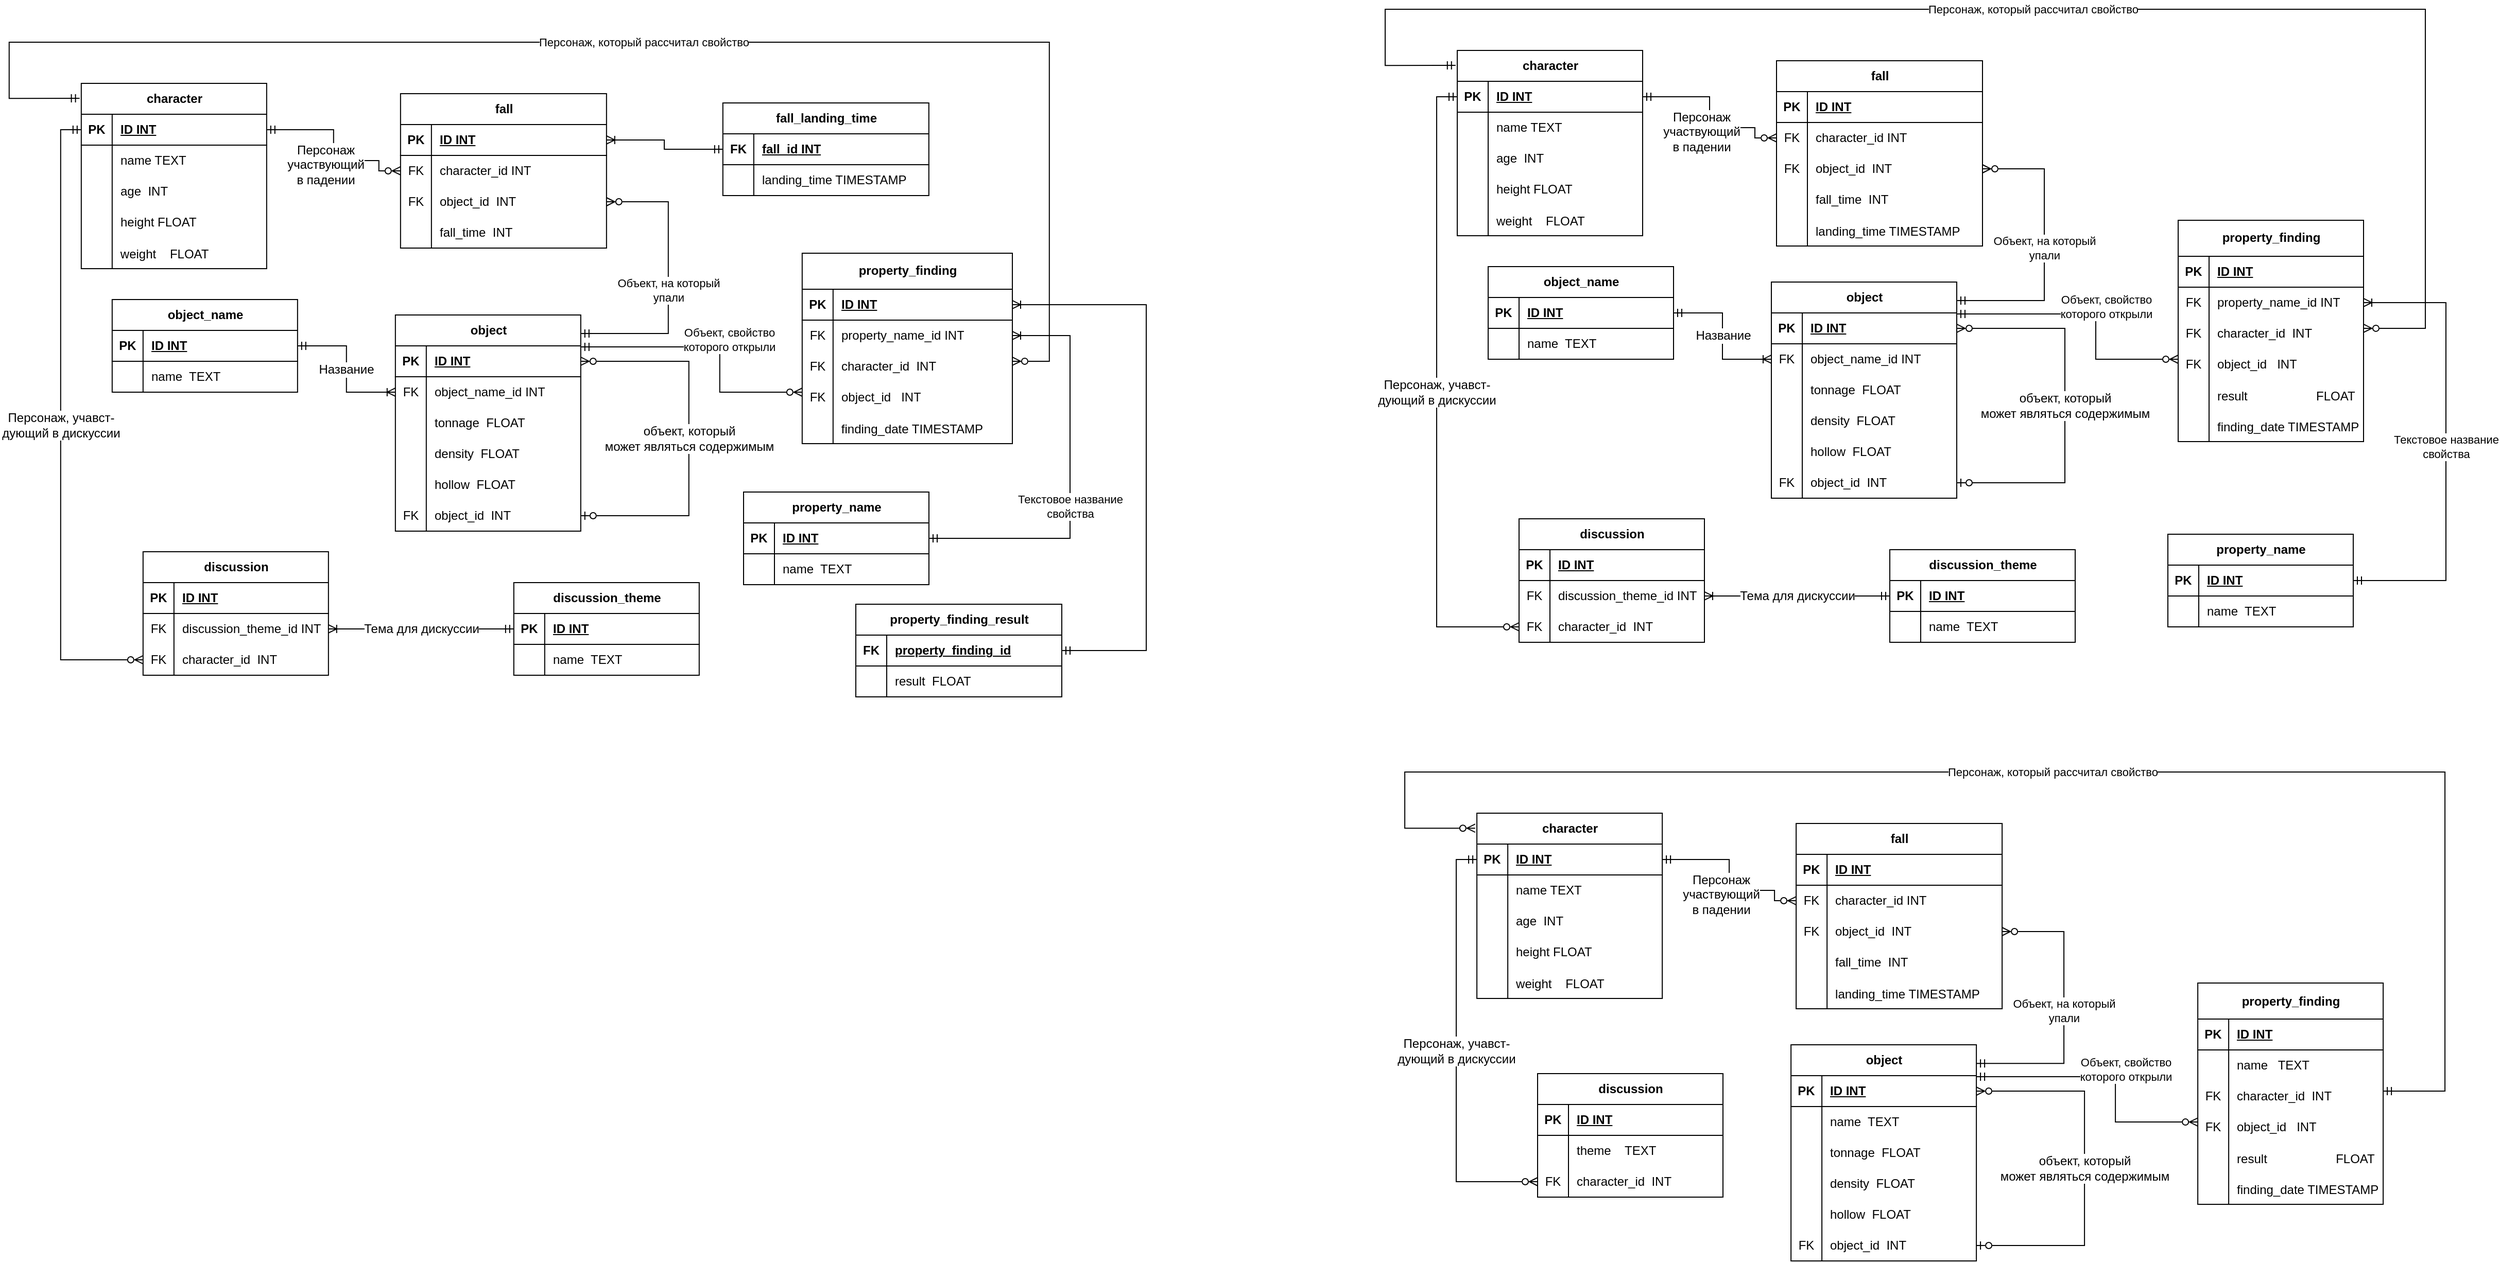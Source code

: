<mxfile version="21.3.4" type="device">
  <diagram name="Страница 1" id="5apkwxKCgva7shAhBnI4">
    <mxGraphModel dx="1739" dy="893" grid="0" gridSize="10" guides="1" tooltips="1" connect="1" arrows="1" fold="1" page="0" pageScale="1" pageWidth="827" pageHeight="1169" math="0" shadow="0">
      <root>
        <mxCell id="0" />
        <mxCell id="1" parent="0" />
        <mxCell id="AZ9-Lwf3W1FWLPnyjD3Z-2" value="character" style="shape=table;startSize=30;container=1;collapsible=1;childLayout=tableLayout;fixedRows=1;rowLines=0;fontStyle=1;align=center;resizeLast=1;html=1;" parent="1" vertex="1">
          <mxGeometry x="1270" y="119.97" width="180" height="180" as="geometry" />
        </mxCell>
        <mxCell id="AZ9-Lwf3W1FWLPnyjD3Z-3" value="" style="shape=tableRow;horizontal=0;startSize=0;swimlaneHead=0;swimlaneBody=0;fillColor=none;collapsible=0;dropTarget=0;points=[[0,0.5],[1,0.5]];portConstraint=eastwest;top=0;left=0;right=0;bottom=1;" parent="AZ9-Lwf3W1FWLPnyjD3Z-2" vertex="1">
          <mxGeometry y="30" width="180" height="30" as="geometry" />
        </mxCell>
        <mxCell id="AZ9-Lwf3W1FWLPnyjD3Z-4" value="PK" style="shape=partialRectangle;connectable=0;fillColor=none;top=0;left=0;bottom=0;right=0;fontStyle=1;overflow=hidden;whiteSpace=wrap;html=1;" parent="AZ9-Lwf3W1FWLPnyjD3Z-3" vertex="1">
          <mxGeometry width="30" height="30" as="geometry">
            <mxRectangle width="30" height="30" as="alternateBounds" />
          </mxGeometry>
        </mxCell>
        <mxCell id="AZ9-Lwf3W1FWLPnyjD3Z-5" value="ID&lt;span style=&quot;white-space: pre;&quot;&gt; INT&lt;/span&gt;" style="shape=partialRectangle;connectable=0;fillColor=none;top=0;left=0;bottom=0;right=0;align=left;spacingLeft=6;fontStyle=5;overflow=hidden;whiteSpace=wrap;html=1;" parent="AZ9-Lwf3W1FWLPnyjD3Z-3" vertex="1">
          <mxGeometry x="30" width="150" height="30" as="geometry">
            <mxRectangle width="150" height="30" as="alternateBounds" />
          </mxGeometry>
        </mxCell>
        <mxCell id="AZ9-Lwf3W1FWLPnyjD3Z-6" value="" style="shape=tableRow;horizontal=0;startSize=0;swimlaneHead=0;swimlaneBody=0;fillColor=none;collapsible=0;dropTarget=0;points=[[0,0.5],[1,0.5]];portConstraint=eastwest;top=0;left=0;right=0;bottom=0;" parent="AZ9-Lwf3W1FWLPnyjD3Z-2" vertex="1">
          <mxGeometry y="60" width="180" height="30" as="geometry" />
        </mxCell>
        <mxCell id="AZ9-Lwf3W1FWLPnyjD3Z-7" value="" style="shape=partialRectangle;connectable=0;fillColor=none;top=0;left=0;bottom=0;right=0;editable=1;overflow=hidden;whiteSpace=wrap;html=1;" parent="AZ9-Lwf3W1FWLPnyjD3Z-6" vertex="1">
          <mxGeometry width="30" height="30" as="geometry">
            <mxRectangle width="30" height="30" as="alternateBounds" />
          </mxGeometry>
        </mxCell>
        <mxCell id="AZ9-Lwf3W1FWLPnyjD3Z-8" value="name&lt;span style=&quot;white-space: pre;&quot;&gt; TEXT&lt;/span&gt;" style="shape=partialRectangle;connectable=0;fillColor=none;top=0;left=0;bottom=0;right=0;align=left;spacingLeft=6;overflow=hidden;whiteSpace=wrap;html=1;" parent="AZ9-Lwf3W1FWLPnyjD3Z-6" vertex="1">
          <mxGeometry x="30" width="150" height="30" as="geometry">
            <mxRectangle width="150" height="30" as="alternateBounds" />
          </mxGeometry>
        </mxCell>
        <mxCell id="AZ9-Lwf3W1FWLPnyjD3Z-9" value="" style="shape=tableRow;horizontal=0;startSize=0;swimlaneHead=0;swimlaneBody=0;fillColor=none;collapsible=0;dropTarget=0;points=[[0,0.5],[1,0.5]];portConstraint=eastwest;top=0;left=0;right=0;bottom=0;" parent="AZ9-Lwf3W1FWLPnyjD3Z-2" vertex="1">
          <mxGeometry y="90" width="180" height="30" as="geometry" />
        </mxCell>
        <mxCell id="AZ9-Lwf3W1FWLPnyjD3Z-10" value="" style="shape=partialRectangle;connectable=0;fillColor=none;top=0;left=0;bottom=0;right=0;editable=1;overflow=hidden;whiteSpace=wrap;html=1;" parent="AZ9-Lwf3W1FWLPnyjD3Z-9" vertex="1">
          <mxGeometry width="30" height="30" as="geometry">
            <mxRectangle width="30" height="30" as="alternateBounds" />
          </mxGeometry>
        </mxCell>
        <mxCell id="AZ9-Lwf3W1FWLPnyjD3Z-11" value="age&lt;span style=&quot;white-space: pre;&quot;&gt; &lt;span style=&quot;white-space: pre;&quot;&gt; INT&lt;/span&gt;&lt;/span&gt;" style="shape=partialRectangle;connectable=0;fillColor=none;top=0;left=0;bottom=0;right=0;align=left;spacingLeft=6;overflow=hidden;whiteSpace=wrap;html=1;" parent="AZ9-Lwf3W1FWLPnyjD3Z-9" vertex="1">
          <mxGeometry x="30" width="150" height="30" as="geometry">
            <mxRectangle width="150" height="30" as="alternateBounds" />
          </mxGeometry>
        </mxCell>
        <mxCell id="AZ9-Lwf3W1FWLPnyjD3Z-12" value="" style="shape=tableRow;horizontal=0;startSize=0;swimlaneHead=0;swimlaneBody=0;fillColor=none;collapsible=0;dropTarget=0;points=[[0,0.5],[1,0.5]];portConstraint=eastwest;top=0;left=0;right=0;bottom=0;" parent="AZ9-Lwf3W1FWLPnyjD3Z-2" vertex="1">
          <mxGeometry y="120" width="180" height="30" as="geometry" />
        </mxCell>
        <mxCell id="AZ9-Lwf3W1FWLPnyjD3Z-13" value="" style="shape=partialRectangle;connectable=0;fillColor=none;top=0;left=0;bottom=0;right=0;editable=1;overflow=hidden;whiteSpace=wrap;html=1;" parent="AZ9-Lwf3W1FWLPnyjD3Z-12" vertex="1">
          <mxGeometry width="30" height="30" as="geometry">
            <mxRectangle width="30" height="30" as="alternateBounds" />
          </mxGeometry>
        </mxCell>
        <mxCell id="AZ9-Lwf3W1FWLPnyjD3Z-14" value="height&lt;span style=&quot;white-space: pre;&quot;&gt; FLOAT&lt;/span&gt;" style="shape=partialRectangle;connectable=0;fillColor=none;top=0;left=0;bottom=0;right=0;align=left;spacingLeft=6;overflow=hidden;whiteSpace=wrap;html=1;" parent="AZ9-Lwf3W1FWLPnyjD3Z-12" vertex="1">
          <mxGeometry x="30" width="150" height="30" as="geometry">
            <mxRectangle width="150" height="30" as="alternateBounds" />
          </mxGeometry>
        </mxCell>
        <mxCell id="AZ9-Lwf3W1FWLPnyjD3Z-15" value="" style="shape=tableRow;horizontal=0;startSize=0;swimlaneHead=0;swimlaneBody=0;fillColor=none;collapsible=0;dropTarget=0;points=[[0,0.5],[1,0.5]];portConstraint=eastwest;top=0;left=0;right=0;bottom=0;" parent="AZ9-Lwf3W1FWLPnyjD3Z-2" vertex="1">
          <mxGeometry y="150" width="180" height="30" as="geometry" />
        </mxCell>
        <mxCell id="AZ9-Lwf3W1FWLPnyjD3Z-16" value="" style="shape=partialRectangle;connectable=0;fillColor=none;top=0;left=0;bottom=0;right=0;editable=1;overflow=hidden;" parent="AZ9-Lwf3W1FWLPnyjD3Z-15" vertex="1">
          <mxGeometry width="30" height="30" as="geometry">
            <mxRectangle width="30" height="30" as="alternateBounds" />
          </mxGeometry>
        </mxCell>
        <mxCell id="AZ9-Lwf3W1FWLPnyjD3Z-17" value="weight    FLOAT" style="shape=partialRectangle;connectable=0;fillColor=none;top=0;left=0;bottom=0;right=0;align=left;spacingLeft=6;overflow=hidden;" parent="AZ9-Lwf3W1FWLPnyjD3Z-15" vertex="1">
          <mxGeometry x="30" width="150" height="30" as="geometry">
            <mxRectangle width="150" height="30" as="alternateBounds" />
          </mxGeometry>
        </mxCell>
        <mxCell id="AZ9-Lwf3W1FWLPnyjD3Z-18" value="fall" style="shape=table;startSize=30;container=1;collapsible=1;childLayout=tableLayout;fixedRows=1;rowLines=0;fontStyle=1;align=center;resizeLast=1;html=1;" parent="1" vertex="1">
          <mxGeometry x="1580" y="129.97" width="200" height="180" as="geometry" />
        </mxCell>
        <mxCell id="AZ9-Lwf3W1FWLPnyjD3Z-19" value="" style="shape=tableRow;horizontal=0;startSize=0;swimlaneHead=0;swimlaneBody=0;fillColor=none;collapsible=0;dropTarget=0;points=[[0,0.5],[1,0.5]];portConstraint=eastwest;top=0;left=0;right=0;bottom=1;" parent="AZ9-Lwf3W1FWLPnyjD3Z-18" vertex="1">
          <mxGeometry y="30" width="200" height="30" as="geometry" />
        </mxCell>
        <mxCell id="AZ9-Lwf3W1FWLPnyjD3Z-20" value="PK" style="shape=partialRectangle;connectable=0;fillColor=none;top=0;left=0;bottom=0;right=0;fontStyle=1;overflow=hidden;whiteSpace=wrap;html=1;" parent="AZ9-Lwf3W1FWLPnyjD3Z-19" vertex="1">
          <mxGeometry width="30" height="30" as="geometry">
            <mxRectangle width="30" height="30" as="alternateBounds" />
          </mxGeometry>
        </mxCell>
        <mxCell id="AZ9-Lwf3W1FWLPnyjD3Z-21" value="ID&lt;span style=&quot;white-space: pre;&quot;&gt; INT&lt;/span&gt;" style="shape=partialRectangle;connectable=0;fillColor=none;top=0;left=0;bottom=0;right=0;align=left;spacingLeft=6;fontStyle=5;overflow=hidden;whiteSpace=wrap;html=1;" parent="AZ9-Lwf3W1FWLPnyjD3Z-19" vertex="1">
          <mxGeometry x="30" width="170" height="30" as="geometry">
            <mxRectangle width="170" height="30" as="alternateBounds" />
          </mxGeometry>
        </mxCell>
        <mxCell id="AZ9-Lwf3W1FWLPnyjD3Z-22" value="" style="shape=tableRow;horizontal=0;startSize=0;swimlaneHead=0;swimlaneBody=0;fillColor=none;collapsible=0;dropTarget=0;points=[[0,0.5],[1,0.5]];portConstraint=eastwest;top=0;left=0;right=0;bottom=0;" parent="AZ9-Lwf3W1FWLPnyjD3Z-18" vertex="1">
          <mxGeometry y="60" width="200" height="30" as="geometry" />
        </mxCell>
        <mxCell id="AZ9-Lwf3W1FWLPnyjD3Z-23" value="FK" style="shape=partialRectangle;connectable=0;fillColor=none;top=0;left=0;bottom=0;right=0;editable=1;overflow=hidden;whiteSpace=wrap;html=1;" parent="AZ9-Lwf3W1FWLPnyjD3Z-22" vertex="1">
          <mxGeometry width="30" height="30" as="geometry">
            <mxRectangle width="30" height="30" as="alternateBounds" />
          </mxGeometry>
        </mxCell>
        <mxCell id="AZ9-Lwf3W1FWLPnyjD3Z-24" value="character_id&lt;span style=&quot;white-space: pre;&quot;&gt; INT&lt;/span&gt;" style="shape=partialRectangle;connectable=0;fillColor=none;top=0;left=0;bottom=0;right=0;align=left;spacingLeft=6;overflow=hidden;whiteSpace=wrap;html=1;" parent="AZ9-Lwf3W1FWLPnyjD3Z-22" vertex="1">
          <mxGeometry x="30" width="170" height="30" as="geometry">
            <mxRectangle width="170" height="30" as="alternateBounds" />
          </mxGeometry>
        </mxCell>
        <mxCell id="AZ9-Lwf3W1FWLPnyjD3Z-25" value="" style="shape=tableRow;horizontal=0;startSize=0;swimlaneHead=0;swimlaneBody=0;fillColor=none;collapsible=0;dropTarget=0;points=[[0,0.5],[1,0.5]];portConstraint=eastwest;top=0;left=0;right=0;bottom=0;" parent="AZ9-Lwf3W1FWLPnyjD3Z-18" vertex="1">
          <mxGeometry y="90" width="200" height="30" as="geometry" />
        </mxCell>
        <mxCell id="AZ9-Lwf3W1FWLPnyjD3Z-26" value="FK" style="shape=partialRectangle;connectable=0;fillColor=none;top=0;left=0;bottom=0;right=0;editable=1;overflow=hidden;whiteSpace=wrap;html=1;" parent="AZ9-Lwf3W1FWLPnyjD3Z-25" vertex="1">
          <mxGeometry width="30" height="30" as="geometry">
            <mxRectangle width="30" height="30" as="alternateBounds" />
          </mxGeometry>
        </mxCell>
        <mxCell id="AZ9-Lwf3W1FWLPnyjD3Z-27" value="object_id&lt;span style=&quot;white-space: pre;&quot;&gt; &lt;span style=&quot;white-space: pre;&quot;&gt; &lt;/span&gt;INT&lt;/span&gt;" style="shape=partialRectangle;connectable=0;fillColor=none;top=0;left=0;bottom=0;right=0;align=left;spacingLeft=6;overflow=hidden;whiteSpace=wrap;html=1;" parent="AZ9-Lwf3W1FWLPnyjD3Z-25" vertex="1">
          <mxGeometry x="30" width="170" height="30" as="geometry">
            <mxRectangle width="170" height="30" as="alternateBounds" />
          </mxGeometry>
        </mxCell>
        <mxCell id="AZ9-Lwf3W1FWLPnyjD3Z-28" value="" style="shape=tableRow;horizontal=0;startSize=0;swimlaneHead=0;swimlaneBody=0;fillColor=none;collapsible=0;dropTarget=0;points=[[0,0.5],[1,0.5]];portConstraint=eastwest;top=0;left=0;right=0;bottom=0;" parent="AZ9-Lwf3W1FWLPnyjD3Z-18" vertex="1">
          <mxGeometry y="120" width="200" height="30" as="geometry" />
        </mxCell>
        <mxCell id="AZ9-Lwf3W1FWLPnyjD3Z-29" value="" style="shape=partialRectangle;connectable=0;fillColor=none;top=0;left=0;bottom=0;right=0;editable=1;overflow=hidden;whiteSpace=wrap;html=1;" parent="AZ9-Lwf3W1FWLPnyjD3Z-28" vertex="1">
          <mxGeometry width="30" height="30" as="geometry">
            <mxRectangle width="30" height="30" as="alternateBounds" />
          </mxGeometry>
        </mxCell>
        <mxCell id="AZ9-Lwf3W1FWLPnyjD3Z-30" value="fall_time&lt;span style=&quot;white-space: pre;&quot;&gt; &lt;span style=&quot;white-space: pre;&quot;&gt; &lt;/span&gt;INT&lt;/span&gt;" style="shape=partialRectangle;connectable=0;fillColor=none;top=0;left=0;bottom=0;right=0;align=left;spacingLeft=6;overflow=hidden;whiteSpace=wrap;html=1;" parent="AZ9-Lwf3W1FWLPnyjD3Z-28" vertex="1">
          <mxGeometry x="30" width="170" height="30" as="geometry">
            <mxRectangle width="170" height="30" as="alternateBounds" />
          </mxGeometry>
        </mxCell>
        <mxCell id="AZ9-Lwf3W1FWLPnyjD3Z-31" value="" style="shape=tableRow;horizontal=0;startSize=0;swimlaneHead=0;swimlaneBody=0;fillColor=none;collapsible=0;dropTarget=0;points=[[0,0.5],[1,0.5]];portConstraint=eastwest;top=0;left=0;right=0;bottom=0;" parent="AZ9-Lwf3W1FWLPnyjD3Z-18" vertex="1">
          <mxGeometry y="150" width="200" height="30" as="geometry" />
        </mxCell>
        <mxCell id="AZ9-Lwf3W1FWLPnyjD3Z-32" value="" style="shape=partialRectangle;connectable=0;fillColor=none;top=0;left=0;bottom=0;right=0;editable=1;overflow=hidden;" parent="AZ9-Lwf3W1FWLPnyjD3Z-31" vertex="1">
          <mxGeometry width="30" height="30" as="geometry">
            <mxRectangle width="30" height="30" as="alternateBounds" />
          </mxGeometry>
        </mxCell>
        <mxCell id="AZ9-Lwf3W1FWLPnyjD3Z-33" value="landing_time TIMESTAMP" style="shape=partialRectangle;connectable=0;fillColor=none;top=0;left=0;bottom=0;right=0;align=left;spacingLeft=6;overflow=hidden;" parent="AZ9-Lwf3W1FWLPnyjD3Z-31" vertex="1">
          <mxGeometry x="30" width="170" height="30" as="geometry">
            <mxRectangle width="170" height="30" as="alternateBounds" />
          </mxGeometry>
        </mxCell>
        <mxCell id="AZ9-Lwf3W1FWLPnyjD3Z-34" value="object" style="shape=table;startSize=30;container=1;collapsible=1;childLayout=tableLayout;fixedRows=1;rowLines=0;fontStyle=1;align=center;resizeLast=1;html=1;" parent="1" vertex="1">
          <mxGeometry x="1575" y="344.97" width="180" height="210" as="geometry" />
        </mxCell>
        <mxCell id="AZ9-Lwf3W1FWLPnyjD3Z-35" value="" style="shape=tableRow;horizontal=0;startSize=0;swimlaneHead=0;swimlaneBody=0;fillColor=none;collapsible=0;dropTarget=0;points=[[0,0.5],[1,0.5]];portConstraint=eastwest;top=0;left=0;right=0;bottom=1;" parent="AZ9-Lwf3W1FWLPnyjD3Z-34" vertex="1">
          <mxGeometry y="30" width="180" height="30" as="geometry" />
        </mxCell>
        <mxCell id="AZ9-Lwf3W1FWLPnyjD3Z-36" value="PK" style="shape=partialRectangle;connectable=0;fillColor=none;top=0;left=0;bottom=0;right=0;fontStyle=1;overflow=hidden;whiteSpace=wrap;html=1;" parent="AZ9-Lwf3W1FWLPnyjD3Z-35" vertex="1">
          <mxGeometry width="30" height="30" as="geometry">
            <mxRectangle width="30" height="30" as="alternateBounds" />
          </mxGeometry>
        </mxCell>
        <mxCell id="AZ9-Lwf3W1FWLPnyjD3Z-37" value="ID&lt;span style=&quot;white-space: pre;&quot;&gt; INT&lt;/span&gt;" style="shape=partialRectangle;connectable=0;fillColor=none;top=0;left=0;bottom=0;right=0;align=left;spacingLeft=6;fontStyle=5;overflow=hidden;whiteSpace=wrap;html=1;" parent="AZ9-Lwf3W1FWLPnyjD3Z-35" vertex="1">
          <mxGeometry x="30" width="150" height="30" as="geometry">
            <mxRectangle width="150" height="30" as="alternateBounds" />
          </mxGeometry>
        </mxCell>
        <mxCell id="AZ9-Lwf3W1FWLPnyjD3Z-38" value="" style="shape=tableRow;horizontal=0;startSize=0;swimlaneHead=0;swimlaneBody=0;fillColor=none;collapsible=0;dropTarget=0;points=[[0,0.5],[1,0.5]];portConstraint=eastwest;top=0;left=0;right=0;bottom=0;" parent="AZ9-Lwf3W1FWLPnyjD3Z-34" vertex="1">
          <mxGeometry y="60" width="180" height="30" as="geometry" />
        </mxCell>
        <mxCell id="AZ9-Lwf3W1FWLPnyjD3Z-39" value="FK" style="shape=partialRectangle;connectable=0;fillColor=none;top=0;left=0;bottom=0;right=0;editable=1;overflow=hidden;whiteSpace=wrap;html=1;" parent="AZ9-Lwf3W1FWLPnyjD3Z-38" vertex="1">
          <mxGeometry width="30" height="30" as="geometry">
            <mxRectangle width="30" height="30" as="alternateBounds" />
          </mxGeometry>
        </mxCell>
        <mxCell id="AZ9-Lwf3W1FWLPnyjD3Z-40" value="object_name_id&lt;span style=&quot;white-space: pre;&quot;&gt; INT&lt;/span&gt;" style="shape=partialRectangle;connectable=0;fillColor=none;top=0;left=0;bottom=0;right=0;align=left;spacingLeft=6;overflow=hidden;whiteSpace=wrap;html=1;" parent="AZ9-Lwf3W1FWLPnyjD3Z-38" vertex="1">
          <mxGeometry x="30" width="150" height="30" as="geometry">
            <mxRectangle width="150" height="30" as="alternateBounds" />
          </mxGeometry>
        </mxCell>
        <mxCell id="AZ9-Lwf3W1FWLPnyjD3Z-41" value="" style="shape=tableRow;horizontal=0;startSize=0;swimlaneHead=0;swimlaneBody=0;fillColor=none;collapsible=0;dropTarget=0;points=[[0,0.5],[1,0.5]];portConstraint=eastwest;top=0;left=0;right=0;bottom=0;" parent="AZ9-Lwf3W1FWLPnyjD3Z-34" vertex="1">
          <mxGeometry y="90" width="180" height="30" as="geometry" />
        </mxCell>
        <mxCell id="AZ9-Lwf3W1FWLPnyjD3Z-42" value="" style="shape=partialRectangle;connectable=0;fillColor=none;top=0;left=0;bottom=0;right=0;editable=1;overflow=hidden;whiteSpace=wrap;html=1;" parent="AZ9-Lwf3W1FWLPnyjD3Z-41" vertex="1">
          <mxGeometry width="30" height="30" as="geometry">
            <mxRectangle width="30" height="30" as="alternateBounds" />
          </mxGeometry>
        </mxCell>
        <mxCell id="AZ9-Lwf3W1FWLPnyjD3Z-43" value="tonnage&lt;span style=&quot;white-space: pre;&quot;&gt; &lt;span style=&quot;white-space: pre;&quot;&gt; FLOAT&lt;/span&gt;&lt;/span&gt;" style="shape=partialRectangle;connectable=0;fillColor=none;top=0;left=0;bottom=0;right=0;align=left;spacingLeft=6;overflow=hidden;whiteSpace=wrap;html=1;" parent="AZ9-Lwf3W1FWLPnyjD3Z-41" vertex="1">
          <mxGeometry x="30" width="150" height="30" as="geometry">
            <mxRectangle width="150" height="30" as="alternateBounds" />
          </mxGeometry>
        </mxCell>
        <mxCell id="AZ9-Lwf3W1FWLPnyjD3Z-44" value="" style="shape=tableRow;horizontal=0;startSize=0;swimlaneHead=0;swimlaneBody=0;fillColor=none;collapsible=0;dropTarget=0;points=[[0,0.5],[1,0.5]];portConstraint=eastwest;top=0;left=0;right=0;bottom=0;" parent="AZ9-Lwf3W1FWLPnyjD3Z-34" vertex="1">
          <mxGeometry y="120" width="180" height="30" as="geometry" />
        </mxCell>
        <mxCell id="AZ9-Lwf3W1FWLPnyjD3Z-45" value="" style="shape=partialRectangle;connectable=0;fillColor=none;top=0;left=0;bottom=0;right=0;editable=1;overflow=hidden;whiteSpace=wrap;html=1;" parent="AZ9-Lwf3W1FWLPnyjD3Z-44" vertex="1">
          <mxGeometry width="30" height="30" as="geometry">
            <mxRectangle width="30" height="30" as="alternateBounds" />
          </mxGeometry>
        </mxCell>
        <mxCell id="AZ9-Lwf3W1FWLPnyjD3Z-46" value="density&lt;span style=&quot;white-space: pre;&quot;&gt; &lt;span style=&quot;white-space: pre;&quot;&gt; FLOAT&lt;/span&gt;&lt;/span&gt;" style="shape=partialRectangle;connectable=0;fillColor=none;top=0;left=0;bottom=0;right=0;align=left;spacingLeft=6;overflow=hidden;whiteSpace=wrap;html=1;" parent="AZ9-Lwf3W1FWLPnyjD3Z-44" vertex="1">
          <mxGeometry x="30" width="150" height="30" as="geometry">
            <mxRectangle width="150" height="30" as="alternateBounds" />
          </mxGeometry>
        </mxCell>
        <mxCell id="AZ9-Lwf3W1FWLPnyjD3Z-47" value="" style="shape=tableRow;horizontal=0;startSize=0;swimlaneHead=0;swimlaneBody=0;fillColor=none;collapsible=0;dropTarget=0;points=[[0,0.5],[1,0.5]];portConstraint=eastwest;top=0;left=0;right=0;bottom=0;" parent="AZ9-Lwf3W1FWLPnyjD3Z-34" vertex="1">
          <mxGeometry y="150" width="180" height="30" as="geometry" />
        </mxCell>
        <mxCell id="AZ9-Lwf3W1FWLPnyjD3Z-48" value="" style="shape=partialRectangle;connectable=0;fillColor=none;top=0;left=0;bottom=0;right=0;editable=1;overflow=hidden;whiteSpace=wrap;html=1;" parent="AZ9-Lwf3W1FWLPnyjD3Z-47" vertex="1">
          <mxGeometry width="30" height="30" as="geometry">
            <mxRectangle width="30" height="30" as="alternateBounds" />
          </mxGeometry>
        </mxCell>
        <mxCell id="AZ9-Lwf3W1FWLPnyjD3Z-49" value="hollow&lt;span style=&quot;white-space: pre;&quot;&gt; &lt;span style=&quot;white-space: pre;&quot;&gt; FLOAT&lt;/span&gt;&lt;/span&gt;" style="shape=partialRectangle;connectable=0;fillColor=none;top=0;left=0;bottom=0;right=0;align=left;spacingLeft=6;overflow=hidden;whiteSpace=wrap;html=1;" parent="AZ9-Lwf3W1FWLPnyjD3Z-47" vertex="1">
          <mxGeometry x="30" width="150" height="30" as="geometry">
            <mxRectangle width="150" height="30" as="alternateBounds" />
          </mxGeometry>
        </mxCell>
        <mxCell id="AZ9-Lwf3W1FWLPnyjD3Z-50" value="" style="shape=tableRow;horizontal=0;startSize=0;swimlaneHead=0;swimlaneBody=0;fillColor=none;collapsible=0;dropTarget=0;points=[[0,0.5],[1,0.5]];portConstraint=eastwest;top=0;left=0;right=0;bottom=0;" parent="AZ9-Lwf3W1FWLPnyjD3Z-34" vertex="1">
          <mxGeometry y="180" width="180" height="30" as="geometry" />
        </mxCell>
        <mxCell id="AZ9-Lwf3W1FWLPnyjD3Z-51" value="FK" style="shape=partialRectangle;connectable=0;fillColor=none;top=0;left=0;bottom=0;right=0;editable=1;overflow=hidden;whiteSpace=wrap;html=1;" parent="AZ9-Lwf3W1FWLPnyjD3Z-50" vertex="1">
          <mxGeometry width="30" height="30" as="geometry">
            <mxRectangle width="30" height="30" as="alternateBounds" />
          </mxGeometry>
        </mxCell>
        <mxCell id="AZ9-Lwf3W1FWLPnyjD3Z-52" value="object_id&lt;span style=&quot;white-space: pre;&quot;&gt; &lt;span style=&quot;white-space: pre;&quot;&gt; INT&lt;/span&gt;&lt;/span&gt;" style="shape=partialRectangle;connectable=0;fillColor=none;top=0;left=0;bottom=0;right=0;align=left;spacingLeft=6;overflow=hidden;whiteSpace=wrap;html=1;" parent="AZ9-Lwf3W1FWLPnyjD3Z-50" vertex="1">
          <mxGeometry x="30" width="150" height="30" as="geometry">
            <mxRectangle width="150" height="30" as="alternateBounds" />
          </mxGeometry>
        </mxCell>
        <mxCell id="AZ9-Lwf3W1FWLPnyjD3Z-53" value="объект, который&lt;br&gt;может являться содержимым" style="edgeStyle=orthogonalEdgeStyle;fontSize=12;html=1;endArrow=ERzeroToOne;startArrow=ERzeroToMany;rounded=0;exitX=1;exitY=0.5;exitDx=0;exitDy=0;startFill=0;entryX=1;entryY=0.5;entryDx=0;entryDy=0;endFill=0;" parent="AZ9-Lwf3W1FWLPnyjD3Z-34" source="AZ9-Lwf3W1FWLPnyjD3Z-35" target="AZ9-Lwf3W1FWLPnyjD3Z-50" edge="1">
          <mxGeometry width="100" height="100" relative="1" as="geometry">
            <mxPoint x="155" y="165" as="sourcePoint" />
            <mxPoint x="225" y="205" as="targetPoint" />
            <Array as="points">
              <mxPoint x="285" y="45" />
              <mxPoint x="285" y="195" />
            </Array>
          </mxGeometry>
        </mxCell>
        <mxCell id="AZ9-Lwf3W1FWLPnyjD3Z-54" value="object_name" style="shape=table;startSize=30;container=1;collapsible=1;childLayout=tableLayout;fixedRows=1;rowLines=0;fontStyle=1;align=center;resizeLast=1;html=1;" parent="1" vertex="1">
          <mxGeometry x="1300" y="329.97" width="180" height="90" as="geometry" />
        </mxCell>
        <mxCell id="AZ9-Lwf3W1FWLPnyjD3Z-55" value="" style="shape=tableRow;horizontal=0;startSize=0;swimlaneHead=0;swimlaneBody=0;fillColor=none;collapsible=0;dropTarget=0;points=[[0,0.5],[1,0.5]];portConstraint=eastwest;top=0;left=0;right=0;bottom=1;" parent="AZ9-Lwf3W1FWLPnyjD3Z-54" vertex="1">
          <mxGeometry y="30" width="180" height="30" as="geometry" />
        </mxCell>
        <mxCell id="AZ9-Lwf3W1FWLPnyjD3Z-56" value="PK" style="shape=partialRectangle;connectable=0;fillColor=none;top=0;left=0;bottom=0;right=0;fontStyle=1;overflow=hidden;whiteSpace=wrap;html=1;" parent="AZ9-Lwf3W1FWLPnyjD3Z-55" vertex="1">
          <mxGeometry width="30" height="30" as="geometry">
            <mxRectangle width="30" height="30" as="alternateBounds" />
          </mxGeometry>
        </mxCell>
        <mxCell id="AZ9-Lwf3W1FWLPnyjD3Z-57" value="ID&lt;span style=&quot;white-space: pre;&quot;&gt; INT&lt;/span&gt;" style="shape=partialRectangle;connectable=0;fillColor=none;top=0;left=0;bottom=0;right=0;align=left;spacingLeft=6;fontStyle=5;overflow=hidden;whiteSpace=wrap;html=1;" parent="AZ9-Lwf3W1FWLPnyjD3Z-55" vertex="1">
          <mxGeometry x="30" width="150" height="30" as="geometry">
            <mxRectangle width="150" height="30" as="alternateBounds" />
          </mxGeometry>
        </mxCell>
        <mxCell id="AZ9-Lwf3W1FWLPnyjD3Z-58" value="" style="shape=tableRow;horizontal=0;startSize=0;swimlaneHead=0;swimlaneBody=0;fillColor=none;collapsible=0;dropTarget=0;points=[[0,0.5],[1,0.5]];portConstraint=eastwest;top=0;left=0;right=0;bottom=0;" parent="AZ9-Lwf3W1FWLPnyjD3Z-54" vertex="1">
          <mxGeometry y="60" width="180" height="30" as="geometry" />
        </mxCell>
        <mxCell id="AZ9-Lwf3W1FWLPnyjD3Z-59" value="" style="shape=partialRectangle;connectable=0;fillColor=none;top=0;left=0;bottom=0;right=0;editable=1;overflow=hidden;whiteSpace=wrap;html=1;" parent="AZ9-Lwf3W1FWLPnyjD3Z-58" vertex="1">
          <mxGeometry width="30" height="30" as="geometry">
            <mxRectangle width="30" height="30" as="alternateBounds" />
          </mxGeometry>
        </mxCell>
        <mxCell id="AZ9-Lwf3W1FWLPnyjD3Z-60" value="name&lt;span style=&quot;white-space: pre;&quot;&gt; &lt;span style=&quot;white-space: pre;&quot;&gt; &lt;/span&gt;TEXT&lt;/span&gt;" style="shape=partialRectangle;connectable=0;fillColor=none;top=0;left=0;bottom=0;right=0;align=left;spacingLeft=6;overflow=hidden;whiteSpace=wrap;html=1;" parent="AZ9-Lwf3W1FWLPnyjD3Z-58" vertex="1">
          <mxGeometry x="30" width="150" height="30" as="geometry">
            <mxRectangle width="150" height="30" as="alternateBounds" />
          </mxGeometry>
        </mxCell>
        <mxCell id="AZ9-Lwf3W1FWLPnyjD3Z-61" value="discussion_theme" style="shape=table;startSize=30;container=1;collapsible=1;childLayout=tableLayout;fixedRows=1;rowLines=0;fontStyle=1;align=center;resizeLast=1;html=1;" parent="1" vertex="1">
          <mxGeometry x="1690" y="604.97" width="180" height="90" as="geometry" />
        </mxCell>
        <mxCell id="AZ9-Lwf3W1FWLPnyjD3Z-62" value="" style="shape=tableRow;horizontal=0;startSize=0;swimlaneHead=0;swimlaneBody=0;fillColor=none;collapsible=0;dropTarget=0;points=[[0,0.5],[1,0.5]];portConstraint=eastwest;top=0;left=0;right=0;bottom=1;" parent="AZ9-Lwf3W1FWLPnyjD3Z-61" vertex="1">
          <mxGeometry y="30" width="180" height="30" as="geometry" />
        </mxCell>
        <mxCell id="AZ9-Lwf3W1FWLPnyjD3Z-63" value="PK" style="shape=partialRectangle;connectable=0;fillColor=none;top=0;left=0;bottom=0;right=0;fontStyle=1;overflow=hidden;whiteSpace=wrap;html=1;" parent="AZ9-Lwf3W1FWLPnyjD3Z-62" vertex="1">
          <mxGeometry width="30" height="30" as="geometry">
            <mxRectangle width="30" height="30" as="alternateBounds" />
          </mxGeometry>
        </mxCell>
        <mxCell id="AZ9-Lwf3W1FWLPnyjD3Z-64" value="ID&lt;span style=&quot;white-space: pre;&quot;&gt; INT&lt;/span&gt;" style="shape=partialRectangle;connectable=0;fillColor=none;top=0;left=0;bottom=0;right=0;align=left;spacingLeft=6;fontStyle=5;overflow=hidden;whiteSpace=wrap;html=1;" parent="AZ9-Lwf3W1FWLPnyjD3Z-62" vertex="1">
          <mxGeometry x="30" width="150" height="30" as="geometry">
            <mxRectangle width="150" height="30" as="alternateBounds" />
          </mxGeometry>
        </mxCell>
        <mxCell id="AZ9-Lwf3W1FWLPnyjD3Z-65" value="" style="shape=tableRow;horizontal=0;startSize=0;swimlaneHead=0;swimlaneBody=0;fillColor=none;collapsible=0;dropTarget=0;points=[[0,0.5],[1,0.5]];portConstraint=eastwest;top=0;left=0;right=0;bottom=0;" parent="AZ9-Lwf3W1FWLPnyjD3Z-61" vertex="1">
          <mxGeometry y="60" width="180" height="30" as="geometry" />
        </mxCell>
        <mxCell id="AZ9-Lwf3W1FWLPnyjD3Z-66" value="" style="shape=partialRectangle;connectable=0;fillColor=none;top=0;left=0;bottom=0;right=0;editable=1;overflow=hidden;whiteSpace=wrap;html=1;" parent="AZ9-Lwf3W1FWLPnyjD3Z-65" vertex="1">
          <mxGeometry width="30" height="30" as="geometry">
            <mxRectangle width="30" height="30" as="alternateBounds" />
          </mxGeometry>
        </mxCell>
        <mxCell id="AZ9-Lwf3W1FWLPnyjD3Z-67" value="name&lt;span style=&quot;white-space: pre;&quot;&gt; &lt;span style=&quot;white-space: pre;&quot;&gt; TEXT&lt;/span&gt;&lt;/span&gt;" style="shape=partialRectangle;connectable=0;fillColor=none;top=0;left=0;bottom=0;right=0;align=left;spacingLeft=6;overflow=hidden;whiteSpace=wrap;html=1;" parent="AZ9-Lwf3W1FWLPnyjD3Z-65" vertex="1">
          <mxGeometry x="30" width="150" height="30" as="geometry">
            <mxRectangle width="150" height="30" as="alternateBounds" />
          </mxGeometry>
        </mxCell>
        <mxCell id="AZ9-Lwf3W1FWLPnyjD3Z-68" value="discussion" style="shape=table;startSize=30;container=1;collapsible=1;childLayout=tableLayout;fixedRows=1;rowLines=0;fontStyle=1;align=center;resizeLast=1;html=1;" parent="1" vertex="1">
          <mxGeometry x="1330" y="574.97" width="180" height="120" as="geometry" />
        </mxCell>
        <mxCell id="AZ9-Lwf3W1FWLPnyjD3Z-69" value="" style="shape=tableRow;horizontal=0;startSize=0;swimlaneHead=0;swimlaneBody=0;fillColor=none;collapsible=0;dropTarget=0;points=[[0,0.5],[1,0.5]];portConstraint=eastwest;top=0;left=0;right=0;bottom=1;" parent="AZ9-Lwf3W1FWLPnyjD3Z-68" vertex="1">
          <mxGeometry y="30" width="180" height="30" as="geometry" />
        </mxCell>
        <mxCell id="AZ9-Lwf3W1FWLPnyjD3Z-70" value="PK" style="shape=partialRectangle;connectable=0;fillColor=none;top=0;left=0;bottom=0;right=0;fontStyle=1;overflow=hidden;whiteSpace=wrap;html=1;" parent="AZ9-Lwf3W1FWLPnyjD3Z-69" vertex="1">
          <mxGeometry width="30" height="30" as="geometry">
            <mxRectangle width="30" height="30" as="alternateBounds" />
          </mxGeometry>
        </mxCell>
        <mxCell id="AZ9-Lwf3W1FWLPnyjD3Z-71" value="ID&lt;span style=&quot;white-space: pre;&quot;&gt; INT&lt;/span&gt;" style="shape=partialRectangle;connectable=0;fillColor=none;top=0;left=0;bottom=0;right=0;align=left;spacingLeft=6;fontStyle=5;overflow=hidden;whiteSpace=wrap;html=1;" parent="AZ9-Lwf3W1FWLPnyjD3Z-69" vertex="1">
          <mxGeometry x="30" width="150" height="30" as="geometry">
            <mxRectangle width="150" height="30" as="alternateBounds" />
          </mxGeometry>
        </mxCell>
        <mxCell id="AZ9-Lwf3W1FWLPnyjD3Z-72" value="" style="shape=tableRow;horizontal=0;startSize=0;swimlaneHead=0;swimlaneBody=0;fillColor=none;collapsible=0;dropTarget=0;points=[[0,0.5],[1,0.5]];portConstraint=eastwest;top=0;left=0;right=0;bottom=0;" parent="AZ9-Lwf3W1FWLPnyjD3Z-68" vertex="1">
          <mxGeometry y="60" width="180" height="30" as="geometry" />
        </mxCell>
        <mxCell id="AZ9-Lwf3W1FWLPnyjD3Z-73" value="FK" style="shape=partialRectangle;connectable=0;fillColor=none;top=0;left=0;bottom=0;right=0;editable=1;overflow=hidden;whiteSpace=wrap;html=1;" parent="AZ9-Lwf3W1FWLPnyjD3Z-72" vertex="1">
          <mxGeometry width="30" height="30" as="geometry">
            <mxRectangle width="30" height="30" as="alternateBounds" />
          </mxGeometry>
        </mxCell>
        <mxCell id="AZ9-Lwf3W1FWLPnyjD3Z-74" value="discussion_theme_id&lt;span style=&quot;white-space: pre;&quot;&gt;&amp;nbsp;INT&lt;/span&gt;" style="shape=partialRectangle;connectable=0;fillColor=none;top=0;left=0;bottom=0;right=0;align=left;spacingLeft=6;overflow=hidden;whiteSpace=wrap;html=1;" parent="AZ9-Lwf3W1FWLPnyjD3Z-72" vertex="1">
          <mxGeometry x="30" width="150" height="30" as="geometry">
            <mxRectangle width="150" height="30" as="alternateBounds" />
          </mxGeometry>
        </mxCell>
        <mxCell id="AZ9-Lwf3W1FWLPnyjD3Z-75" value="" style="shape=tableRow;horizontal=0;startSize=0;swimlaneHead=0;swimlaneBody=0;fillColor=none;collapsible=0;dropTarget=0;points=[[0,0.5],[1,0.5]];portConstraint=eastwest;top=0;left=0;right=0;bottom=0;" parent="AZ9-Lwf3W1FWLPnyjD3Z-68" vertex="1">
          <mxGeometry y="90" width="180" height="30" as="geometry" />
        </mxCell>
        <mxCell id="AZ9-Lwf3W1FWLPnyjD3Z-76" value="FK" style="shape=partialRectangle;connectable=0;fillColor=none;top=0;left=0;bottom=0;right=0;editable=1;overflow=hidden;whiteSpace=wrap;html=1;" parent="AZ9-Lwf3W1FWLPnyjD3Z-75" vertex="1">
          <mxGeometry width="30" height="30" as="geometry">
            <mxRectangle width="30" height="30" as="alternateBounds" />
          </mxGeometry>
        </mxCell>
        <mxCell id="AZ9-Lwf3W1FWLPnyjD3Z-77" value="character_id&lt;span style=&quot;white-space: pre;&quot;&gt; &lt;span style=&quot;white-space: pre;&quot;&gt; INT&lt;/span&gt;&lt;/span&gt;" style="shape=partialRectangle;connectable=0;fillColor=none;top=0;left=0;bottom=0;right=0;align=left;spacingLeft=6;overflow=hidden;whiteSpace=wrap;html=1;" parent="AZ9-Lwf3W1FWLPnyjD3Z-75" vertex="1">
          <mxGeometry x="30" width="150" height="30" as="geometry">
            <mxRectangle width="150" height="30" as="alternateBounds" />
          </mxGeometry>
        </mxCell>
        <mxCell id="AZ9-Lwf3W1FWLPnyjD3Z-78" value="Персонаж&lt;br&gt;участвующий&lt;br&gt;в падении" style="edgeStyle=orthogonalEdgeStyle;fontSize=12;html=1;endArrow=ERzeroToMany;startArrow=ERmandOne;rounded=0;entryX=0;entryY=0.5;entryDx=0;entryDy=0;exitX=1;exitY=0.5;exitDx=0;exitDy=0;endFill=0;startFill=0;" parent="1" source="AZ9-Lwf3W1FWLPnyjD3Z-3" target="AZ9-Lwf3W1FWLPnyjD3Z-22" edge="1">
          <mxGeometry x="0.118" y="-9" width="100" height="100" relative="1" as="geometry">
            <mxPoint x="1500" y="154.97" as="sourcePoint" />
            <mxPoint x="1600" y="54.97" as="targetPoint" />
            <mxPoint x="-8" y="-5" as="offset" />
            <Array as="points">
              <mxPoint x="1515" y="165" />
              <mxPoint x="1515" y="195" />
              <mxPoint x="1559" y="195" />
              <mxPoint x="1559" y="205" />
            </Array>
          </mxGeometry>
        </mxCell>
        <mxCell id="AZ9-Lwf3W1FWLPnyjD3Z-79" value="Название" style="edgeStyle=orthogonalEdgeStyle;fontSize=12;html=1;endArrow=ERoneToMany;rounded=0;entryX=0;entryY=0.5;entryDx=0;entryDy=0;exitX=1;exitY=0.5;exitDx=0;exitDy=0;startArrow=ERmandOne;startFill=0;" parent="1" source="AZ9-Lwf3W1FWLPnyjD3Z-55" target="AZ9-Lwf3W1FWLPnyjD3Z-38" edge="1">
          <mxGeometry width="100" height="100" relative="1" as="geometry">
            <mxPoint x="1490" y="424.97" as="sourcePoint" />
            <mxPoint x="1590" y="324.97" as="targetPoint" />
          </mxGeometry>
        </mxCell>
        <mxCell id="AZ9-Lwf3W1FWLPnyjD3Z-80" value="Тема для дискуссии" style="edgeStyle=orthogonalEdgeStyle;fontSize=12;html=1;endArrow=ERoneToMany;rounded=0;exitX=0;exitY=0.5;exitDx=0;exitDy=0;entryX=1;entryY=0.5;entryDx=0;entryDy=0;endFill=0;startArrow=ERmandOne;startFill=0;" parent="1" source="AZ9-Lwf3W1FWLPnyjD3Z-62" target="AZ9-Lwf3W1FWLPnyjD3Z-72" edge="1">
          <mxGeometry width="100" height="100" relative="1" as="geometry">
            <mxPoint x="1490" y="744.97" as="sourcePoint" />
            <mxPoint x="1590" y="644.97" as="targetPoint" />
            <Array as="points">
              <mxPoint x="1540" y="649.97" />
              <mxPoint x="1540" y="649.97" />
            </Array>
            <mxPoint as="offset" />
          </mxGeometry>
        </mxCell>
        <mxCell id="AZ9-Lwf3W1FWLPnyjD3Z-81" value="Персонаж, учавст-&lt;br&gt;дующий в дискуссии" style="edgeStyle=orthogonalEdgeStyle;fontSize=12;html=1;endArrow=ERzeroToMany;startArrow=ERmandOne;rounded=0;exitX=0;exitY=0.5;exitDx=0;exitDy=0;entryX=0;entryY=0.5;entryDx=0;entryDy=0;endFill=0;startFill=0;" parent="1" source="AZ9-Lwf3W1FWLPnyjD3Z-3" target="AZ9-Lwf3W1FWLPnyjD3Z-75" edge="1">
          <mxGeometry width="100" height="100" relative="1" as="geometry">
            <mxPoint x="1300" y="354.97" as="sourcePoint" />
            <mxPoint x="1270" y="474.97" as="targetPoint" />
            <Array as="points">
              <mxPoint x="1250" y="164.97" />
              <mxPoint x="1250" y="679.97" />
            </Array>
          </mxGeometry>
        </mxCell>
        <mxCell id="AZ9-Lwf3W1FWLPnyjD3Z-82" value="property_finding" style="shape=table;startSize=35;container=1;collapsible=1;childLayout=tableLayout;fixedRows=1;rowLines=0;fontStyle=1;align=center;resizeLast=1;html=1;" parent="1" vertex="1">
          <mxGeometry x="1970" y="284.97" width="180" height="215" as="geometry" />
        </mxCell>
        <mxCell id="AZ9-Lwf3W1FWLPnyjD3Z-83" value="" style="shape=tableRow;horizontal=0;startSize=0;swimlaneHead=0;swimlaneBody=0;fillColor=none;collapsible=0;dropTarget=0;points=[[0,0.5],[1,0.5]];portConstraint=eastwest;top=0;left=0;right=0;bottom=1;" parent="AZ9-Lwf3W1FWLPnyjD3Z-82" vertex="1">
          <mxGeometry y="35" width="180" height="30" as="geometry" />
        </mxCell>
        <mxCell id="AZ9-Lwf3W1FWLPnyjD3Z-84" value="PK" style="shape=partialRectangle;connectable=0;fillColor=none;top=0;left=0;bottom=0;right=0;fontStyle=1;overflow=hidden;whiteSpace=wrap;html=1;" parent="AZ9-Lwf3W1FWLPnyjD3Z-83" vertex="1">
          <mxGeometry width="30" height="30" as="geometry">
            <mxRectangle width="30" height="30" as="alternateBounds" />
          </mxGeometry>
        </mxCell>
        <mxCell id="AZ9-Lwf3W1FWLPnyjD3Z-85" value="ID&lt;span style=&quot;white-space: pre;&quot;&gt; INT&lt;/span&gt;" style="shape=partialRectangle;connectable=0;fillColor=none;top=0;left=0;bottom=0;right=0;align=left;spacingLeft=6;fontStyle=5;overflow=hidden;whiteSpace=wrap;html=1;" parent="AZ9-Lwf3W1FWLPnyjD3Z-83" vertex="1">
          <mxGeometry x="30" width="150" height="30" as="geometry">
            <mxRectangle width="150" height="30" as="alternateBounds" />
          </mxGeometry>
        </mxCell>
        <mxCell id="AZ9-Lwf3W1FWLPnyjD3Z-86" value="" style="shape=tableRow;horizontal=0;startSize=0;swimlaneHead=0;swimlaneBody=0;fillColor=none;collapsible=0;dropTarget=0;points=[[0,0.5],[1,0.5]];portConstraint=eastwest;top=0;left=0;right=0;bottom=0;" parent="AZ9-Lwf3W1FWLPnyjD3Z-82" vertex="1">
          <mxGeometry y="65" width="180" height="30" as="geometry" />
        </mxCell>
        <mxCell id="AZ9-Lwf3W1FWLPnyjD3Z-87" value="FK" style="shape=partialRectangle;connectable=0;fillColor=none;top=0;left=0;bottom=0;right=0;editable=1;overflow=hidden;whiteSpace=wrap;html=1;" parent="AZ9-Lwf3W1FWLPnyjD3Z-86" vertex="1">
          <mxGeometry width="30" height="30" as="geometry">
            <mxRectangle width="30" height="30" as="alternateBounds" />
          </mxGeometry>
        </mxCell>
        <mxCell id="AZ9-Lwf3W1FWLPnyjD3Z-88" value="property_name_id&lt;span style=&quot;white-space: pre;&quot;&gt; INT&lt;/span&gt;" style="shape=partialRectangle;connectable=0;fillColor=none;top=0;left=0;bottom=0;right=0;align=left;spacingLeft=6;overflow=hidden;whiteSpace=wrap;html=1;" parent="AZ9-Lwf3W1FWLPnyjD3Z-86" vertex="1">
          <mxGeometry x="30" width="150" height="30" as="geometry">
            <mxRectangle width="150" height="30" as="alternateBounds" />
          </mxGeometry>
        </mxCell>
        <mxCell id="AZ9-Lwf3W1FWLPnyjD3Z-89" value="" style="shape=tableRow;horizontal=0;startSize=0;swimlaneHead=0;swimlaneBody=0;fillColor=none;collapsible=0;dropTarget=0;points=[[0,0.5],[1,0.5]];portConstraint=eastwest;top=0;left=0;right=0;bottom=0;" parent="AZ9-Lwf3W1FWLPnyjD3Z-82" vertex="1">
          <mxGeometry y="95" width="180" height="30" as="geometry" />
        </mxCell>
        <mxCell id="AZ9-Lwf3W1FWLPnyjD3Z-90" value="FK" style="shape=partialRectangle;connectable=0;fillColor=none;top=0;left=0;bottom=0;right=0;editable=1;overflow=hidden;whiteSpace=wrap;html=1;" parent="AZ9-Lwf3W1FWLPnyjD3Z-89" vertex="1">
          <mxGeometry width="30" height="30" as="geometry">
            <mxRectangle width="30" height="30" as="alternateBounds" />
          </mxGeometry>
        </mxCell>
        <mxCell id="AZ9-Lwf3W1FWLPnyjD3Z-91" value="character_id&lt;span style=&quot;white-space: pre;&quot;&gt; &lt;span style=&quot;white-space: pre;&quot;&gt; INT&lt;/span&gt;&lt;/span&gt;" style="shape=partialRectangle;connectable=0;fillColor=none;top=0;left=0;bottom=0;right=0;align=left;spacingLeft=6;overflow=hidden;whiteSpace=wrap;html=1;" parent="AZ9-Lwf3W1FWLPnyjD3Z-89" vertex="1">
          <mxGeometry x="30" width="150" height="30" as="geometry">
            <mxRectangle width="150" height="30" as="alternateBounds" />
          </mxGeometry>
        </mxCell>
        <mxCell id="AZ9-Lwf3W1FWLPnyjD3Z-92" value="" style="shape=tableRow;horizontal=0;startSize=0;swimlaneHead=0;swimlaneBody=0;fillColor=none;collapsible=0;dropTarget=0;points=[[0,0.5],[1,0.5]];portConstraint=eastwest;top=0;left=0;right=0;bottom=0;" parent="AZ9-Lwf3W1FWLPnyjD3Z-82" vertex="1">
          <mxGeometry y="125" width="180" height="30" as="geometry" />
        </mxCell>
        <mxCell id="AZ9-Lwf3W1FWLPnyjD3Z-93" value="FK" style="shape=partialRectangle;connectable=0;fillColor=none;top=0;left=0;bottom=0;right=0;editable=1;overflow=hidden;whiteSpace=wrap;html=1;" parent="AZ9-Lwf3W1FWLPnyjD3Z-92" vertex="1">
          <mxGeometry width="30" height="30" as="geometry">
            <mxRectangle width="30" height="30" as="alternateBounds" />
          </mxGeometry>
        </mxCell>
        <mxCell id="AZ9-Lwf3W1FWLPnyjD3Z-94" value="object_id&lt;span style=&quot;white-space: pre;&quot;&gt; &lt;span style=&quot;white-space: pre;&quot;&gt; &lt;span style=&quot;white-space: pre;&quot;&gt; INT&lt;/span&gt;&lt;/span&gt;&lt;/span&gt;" style="shape=partialRectangle;connectable=0;fillColor=none;top=0;left=0;bottom=0;right=0;align=left;spacingLeft=6;overflow=hidden;whiteSpace=wrap;html=1;" parent="AZ9-Lwf3W1FWLPnyjD3Z-92" vertex="1">
          <mxGeometry x="30" width="150" height="30" as="geometry">
            <mxRectangle width="150" height="30" as="alternateBounds" />
          </mxGeometry>
        </mxCell>
        <mxCell id="AZ9-Lwf3W1FWLPnyjD3Z-95" value="" style="shape=tableRow;horizontal=0;startSize=0;swimlaneHead=0;swimlaneBody=0;fillColor=none;collapsible=0;dropTarget=0;points=[[0,0.5],[1,0.5]];portConstraint=eastwest;top=0;left=0;right=0;bottom=0;" parent="AZ9-Lwf3W1FWLPnyjD3Z-82" vertex="1">
          <mxGeometry y="155" width="180" height="30" as="geometry" />
        </mxCell>
        <mxCell id="AZ9-Lwf3W1FWLPnyjD3Z-96" value="" style="shape=partialRectangle;connectable=0;fillColor=none;top=0;left=0;bottom=0;right=0;editable=1;overflow=hidden;" parent="AZ9-Lwf3W1FWLPnyjD3Z-95" vertex="1">
          <mxGeometry width="30" height="30" as="geometry">
            <mxRectangle width="30" height="30" as="alternateBounds" />
          </mxGeometry>
        </mxCell>
        <mxCell id="AZ9-Lwf3W1FWLPnyjD3Z-97" value="result                    FLOAT" style="shape=partialRectangle;connectable=0;fillColor=none;top=0;left=0;bottom=0;right=0;align=left;spacingLeft=6;overflow=hidden;" parent="AZ9-Lwf3W1FWLPnyjD3Z-95" vertex="1">
          <mxGeometry x="30" width="150" height="30" as="geometry">
            <mxRectangle width="150" height="30" as="alternateBounds" />
          </mxGeometry>
        </mxCell>
        <mxCell id="AZ9-Lwf3W1FWLPnyjD3Z-98" value="" style="shape=tableRow;horizontal=0;startSize=0;swimlaneHead=0;swimlaneBody=0;fillColor=none;collapsible=0;dropTarget=0;points=[[0,0.5],[1,0.5]];portConstraint=eastwest;top=0;left=0;right=0;bottom=0;" parent="AZ9-Lwf3W1FWLPnyjD3Z-82" vertex="1">
          <mxGeometry y="185" width="180" height="30" as="geometry" />
        </mxCell>
        <mxCell id="AZ9-Lwf3W1FWLPnyjD3Z-99" value="" style="shape=partialRectangle;connectable=0;fillColor=none;top=0;left=0;bottom=0;right=0;editable=1;overflow=hidden;" parent="AZ9-Lwf3W1FWLPnyjD3Z-98" vertex="1">
          <mxGeometry width="30" height="30" as="geometry">
            <mxRectangle width="30" height="30" as="alternateBounds" />
          </mxGeometry>
        </mxCell>
        <mxCell id="AZ9-Lwf3W1FWLPnyjD3Z-100" value="finding_date TIMESTAMP" style="shape=partialRectangle;connectable=0;fillColor=none;top=0;left=0;bottom=0;right=0;align=left;spacingLeft=6;overflow=hidden;" parent="AZ9-Lwf3W1FWLPnyjD3Z-98" vertex="1">
          <mxGeometry x="30" width="150" height="30" as="geometry">
            <mxRectangle width="150" height="30" as="alternateBounds" />
          </mxGeometry>
        </mxCell>
        <mxCell id="AZ9-Lwf3W1FWLPnyjD3Z-101" value="property_name" style="shape=table;startSize=30;container=1;collapsible=1;childLayout=tableLayout;fixedRows=1;rowLines=0;fontStyle=1;align=center;resizeLast=1;html=1;" parent="1" vertex="1">
          <mxGeometry x="1960" y="589.97" width="180" height="90" as="geometry" />
        </mxCell>
        <mxCell id="AZ9-Lwf3W1FWLPnyjD3Z-102" value="" style="shape=tableRow;horizontal=0;startSize=0;swimlaneHead=0;swimlaneBody=0;fillColor=none;collapsible=0;dropTarget=0;points=[[0,0.5],[1,0.5]];portConstraint=eastwest;top=0;left=0;right=0;bottom=1;" parent="AZ9-Lwf3W1FWLPnyjD3Z-101" vertex="1">
          <mxGeometry y="30" width="180" height="30" as="geometry" />
        </mxCell>
        <mxCell id="AZ9-Lwf3W1FWLPnyjD3Z-103" value="PK" style="shape=partialRectangle;connectable=0;fillColor=none;top=0;left=0;bottom=0;right=0;fontStyle=1;overflow=hidden;whiteSpace=wrap;html=1;" parent="AZ9-Lwf3W1FWLPnyjD3Z-102" vertex="1">
          <mxGeometry width="30" height="30" as="geometry">
            <mxRectangle width="30" height="30" as="alternateBounds" />
          </mxGeometry>
        </mxCell>
        <mxCell id="AZ9-Lwf3W1FWLPnyjD3Z-104" value="ID&lt;span style=&quot;white-space: pre;&quot;&gt; INT&lt;/span&gt;" style="shape=partialRectangle;connectable=0;fillColor=none;top=0;left=0;bottom=0;right=0;align=left;spacingLeft=6;fontStyle=5;overflow=hidden;whiteSpace=wrap;html=1;" parent="AZ9-Lwf3W1FWLPnyjD3Z-102" vertex="1">
          <mxGeometry x="30" width="150" height="30" as="geometry">
            <mxRectangle width="150" height="30" as="alternateBounds" />
          </mxGeometry>
        </mxCell>
        <mxCell id="AZ9-Lwf3W1FWLPnyjD3Z-105" value="" style="shape=tableRow;horizontal=0;startSize=0;swimlaneHead=0;swimlaneBody=0;fillColor=none;collapsible=0;dropTarget=0;points=[[0,0.5],[1,0.5]];portConstraint=eastwest;top=0;left=0;right=0;bottom=0;" parent="AZ9-Lwf3W1FWLPnyjD3Z-101" vertex="1">
          <mxGeometry y="60" width="180" height="30" as="geometry" />
        </mxCell>
        <mxCell id="AZ9-Lwf3W1FWLPnyjD3Z-106" value="" style="shape=partialRectangle;connectable=0;fillColor=none;top=0;left=0;bottom=0;right=0;editable=1;overflow=hidden;whiteSpace=wrap;html=1;" parent="AZ9-Lwf3W1FWLPnyjD3Z-105" vertex="1">
          <mxGeometry width="30" height="30" as="geometry">
            <mxRectangle width="30" height="30" as="alternateBounds" />
          </mxGeometry>
        </mxCell>
        <mxCell id="AZ9-Lwf3W1FWLPnyjD3Z-107" value="name&lt;span style=&quot;white-space: pre;&quot;&gt; &lt;span style=&quot;white-space: pre;&quot;&gt; TEXT&lt;/span&gt;&lt;/span&gt;" style="shape=partialRectangle;connectable=0;fillColor=none;top=0;left=0;bottom=0;right=0;align=left;spacingLeft=6;overflow=hidden;whiteSpace=wrap;html=1;" parent="AZ9-Lwf3W1FWLPnyjD3Z-105" vertex="1">
          <mxGeometry x="30" width="150" height="30" as="geometry">
            <mxRectangle width="150" height="30" as="alternateBounds" />
          </mxGeometry>
        </mxCell>
        <mxCell id="AZ9-Lwf3W1FWLPnyjD3Z-108" value="Текстовое название&lt;br&gt;свойства" style="edgeStyle=orthogonalEdgeStyle;rounded=0;orthogonalLoop=1;jettySize=auto;html=1;entryX=1;entryY=0.5;entryDx=0;entryDy=0;startArrow=ERoneToMany;startFill=0;endArrow=ERmandOne;endFill=0;exitX=1;exitY=0.5;exitDx=0;exitDy=0;" parent="1" source="AZ9-Lwf3W1FWLPnyjD3Z-86" target="AZ9-Lwf3W1FWLPnyjD3Z-102" edge="1">
          <mxGeometry relative="1" as="geometry">
            <mxPoint x="2170" y="369.97" as="sourcePoint" />
            <Array as="points">
              <mxPoint x="2230" y="364.97" />
              <mxPoint x="2230" y="634.97" />
            </Array>
          </mxGeometry>
        </mxCell>
        <mxCell id="AZ9-Lwf3W1FWLPnyjD3Z-109" value="Персонаж, который рассчитал свойство" style="edgeStyle=orthogonalEdgeStyle;rounded=0;orthogonalLoop=1;jettySize=auto;html=1;entryX=-0.009;entryY=0.081;entryDx=0;entryDy=0;entryPerimeter=0;endArrow=ERmandOne;endFill=0;startArrow=ERzeroToMany;startFill=0;" parent="1" source="AZ9-Lwf3W1FWLPnyjD3Z-89" target="AZ9-Lwf3W1FWLPnyjD3Z-2" edge="1">
          <mxGeometry relative="1" as="geometry">
            <mxPoint x="1220" y="129.97" as="targetPoint" />
            <Array as="points">
              <mxPoint x="2210" y="389.97" />
              <mxPoint x="2210" y="79.97" />
              <mxPoint x="1200" y="79.97" />
              <mxPoint x="1200" y="134.97" />
            </Array>
          </mxGeometry>
        </mxCell>
        <mxCell id="AZ9-Lwf3W1FWLPnyjD3Z-110" value="Объект, на который&lt;br&gt;упали" style="edgeStyle=orthogonalEdgeStyle;rounded=0;orthogonalLoop=1;jettySize=auto;html=1;entryX=1;entryY=0.086;entryDx=0;entryDy=0;entryPerimeter=0;startArrow=ERzeroToMany;startFill=0;endArrow=ERmandOne;endFill=0;" parent="1" source="AZ9-Lwf3W1FWLPnyjD3Z-25" target="AZ9-Lwf3W1FWLPnyjD3Z-34" edge="1">
          <mxGeometry relative="1" as="geometry">
            <Array as="points">
              <mxPoint x="1840" y="234.97" />
              <mxPoint x="1840" y="362.97" />
            </Array>
          </mxGeometry>
        </mxCell>
        <mxCell id="AZ9-Lwf3W1FWLPnyjD3Z-111" value="Объект, свойство&lt;br&gt;которого открыли" style="edgeStyle=orthogonalEdgeStyle;rounded=0;orthogonalLoop=1;jettySize=auto;html=1;startArrow=ERzeroToMany;startFill=0;endArrow=ERmandOne;endFill=0;" parent="1" source="AZ9-Lwf3W1FWLPnyjD3Z-92" target="AZ9-Lwf3W1FWLPnyjD3Z-35" edge="1">
          <mxGeometry x="-0.039" y="-12" relative="1" as="geometry">
            <mxPoint x="1760" y="378" as="targetPoint" />
            <Array as="points">
              <mxPoint x="1890" y="420" />
              <mxPoint x="1890" y="376" />
            </Array>
            <mxPoint x="10" y="5" as="offset" />
          </mxGeometry>
        </mxCell>
        <mxCell id="AZ9-Lwf3W1FWLPnyjD3Z-112" value="character" style="shape=table;startSize=30;container=1;collapsible=1;childLayout=tableLayout;fixedRows=1;rowLines=0;fontStyle=1;align=center;resizeLast=1;html=1;" parent="1" vertex="1">
          <mxGeometry x="1289.06" y="861.03" width="180" height="180" as="geometry" />
        </mxCell>
        <mxCell id="AZ9-Lwf3W1FWLPnyjD3Z-113" value="" style="shape=tableRow;horizontal=0;startSize=0;swimlaneHead=0;swimlaneBody=0;fillColor=none;collapsible=0;dropTarget=0;points=[[0,0.5],[1,0.5]];portConstraint=eastwest;top=0;left=0;right=0;bottom=1;" parent="AZ9-Lwf3W1FWLPnyjD3Z-112" vertex="1">
          <mxGeometry y="30" width="180" height="30" as="geometry" />
        </mxCell>
        <mxCell id="AZ9-Lwf3W1FWLPnyjD3Z-114" value="PK" style="shape=partialRectangle;connectable=0;fillColor=none;top=0;left=0;bottom=0;right=0;fontStyle=1;overflow=hidden;whiteSpace=wrap;html=1;" parent="AZ9-Lwf3W1FWLPnyjD3Z-113" vertex="1">
          <mxGeometry width="30" height="30" as="geometry">
            <mxRectangle width="30" height="30" as="alternateBounds" />
          </mxGeometry>
        </mxCell>
        <mxCell id="AZ9-Lwf3W1FWLPnyjD3Z-115" value="ID&lt;span style=&quot;white-space: pre;&quot;&gt; INT&lt;/span&gt;" style="shape=partialRectangle;connectable=0;fillColor=none;top=0;left=0;bottom=0;right=0;align=left;spacingLeft=6;fontStyle=5;overflow=hidden;whiteSpace=wrap;html=1;" parent="AZ9-Lwf3W1FWLPnyjD3Z-113" vertex="1">
          <mxGeometry x="30" width="150" height="30" as="geometry">
            <mxRectangle width="150" height="30" as="alternateBounds" />
          </mxGeometry>
        </mxCell>
        <mxCell id="AZ9-Lwf3W1FWLPnyjD3Z-116" value="" style="shape=tableRow;horizontal=0;startSize=0;swimlaneHead=0;swimlaneBody=0;fillColor=none;collapsible=0;dropTarget=0;points=[[0,0.5],[1,0.5]];portConstraint=eastwest;top=0;left=0;right=0;bottom=0;" parent="AZ9-Lwf3W1FWLPnyjD3Z-112" vertex="1">
          <mxGeometry y="60" width="180" height="30" as="geometry" />
        </mxCell>
        <mxCell id="AZ9-Lwf3W1FWLPnyjD3Z-117" value="" style="shape=partialRectangle;connectable=0;fillColor=none;top=0;left=0;bottom=0;right=0;editable=1;overflow=hidden;whiteSpace=wrap;html=1;" parent="AZ9-Lwf3W1FWLPnyjD3Z-116" vertex="1">
          <mxGeometry width="30" height="30" as="geometry">
            <mxRectangle width="30" height="30" as="alternateBounds" />
          </mxGeometry>
        </mxCell>
        <mxCell id="AZ9-Lwf3W1FWLPnyjD3Z-118" value="name&lt;span style=&quot;white-space: pre;&quot;&gt; TEXT&lt;/span&gt;" style="shape=partialRectangle;connectable=0;fillColor=none;top=0;left=0;bottom=0;right=0;align=left;spacingLeft=6;overflow=hidden;whiteSpace=wrap;html=1;" parent="AZ9-Lwf3W1FWLPnyjD3Z-116" vertex="1">
          <mxGeometry x="30" width="150" height="30" as="geometry">
            <mxRectangle width="150" height="30" as="alternateBounds" />
          </mxGeometry>
        </mxCell>
        <mxCell id="AZ9-Lwf3W1FWLPnyjD3Z-119" value="" style="shape=tableRow;horizontal=0;startSize=0;swimlaneHead=0;swimlaneBody=0;fillColor=none;collapsible=0;dropTarget=0;points=[[0,0.5],[1,0.5]];portConstraint=eastwest;top=0;left=0;right=0;bottom=0;" parent="AZ9-Lwf3W1FWLPnyjD3Z-112" vertex="1">
          <mxGeometry y="90" width="180" height="30" as="geometry" />
        </mxCell>
        <mxCell id="AZ9-Lwf3W1FWLPnyjD3Z-120" value="" style="shape=partialRectangle;connectable=0;fillColor=none;top=0;left=0;bottom=0;right=0;editable=1;overflow=hidden;whiteSpace=wrap;html=1;" parent="AZ9-Lwf3W1FWLPnyjD3Z-119" vertex="1">
          <mxGeometry width="30" height="30" as="geometry">
            <mxRectangle width="30" height="30" as="alternateBounds" />
          </mxGeometry>
        </mxCell>
        <mxCell id="AZ9-Lwf3W1FWLPnyjD3Z-121" value="age&lt;span style=&quot;white-space: pre;&quot;&gt; &lt;span style=&quot;white-space: pre;&quot;&gt; INT&lt;/span&gt;&lt;/span&gt;" style="shape=partialRectangle;connectable=0;fillColor=none;top=0;left=0;bottom=0;right=0;align=left;spacingLeft=6;overflow=hidden;whiteSpace=wrap;html=1;" parent="AZ9-Lwf3W1FWLPnyjD3Z-119" vertex="1">
          <mxGeometry x="30" width="150" height="30" as="geometry">
            <mxRectangle width="150" height="30" as="alternateBounds" />
          </mxGeometry>
        </mxCell>
        <mxCell id="AZ9-Lwf3W1FWLPnyjD3Z-122" value="" style="shape=tableRow;horizontal=0;startSize=0;swimlaneHead=0;swimlaneBody=0;fillColor=none;collapsible=0;dropTarget=0;points=[[0,0.5],[1,0.5]];portConstraint=eastwest;top=0;left=0;right=0;bottom=0;" parent="AZ9-Lwf3W1FWLPnyjD3Z-112" vertex="1">
          <mxGeometry y="120" width="180" height="30" as="geometry" />
        </mxCell>
        <mxCell id="AZ9-Lwf3W1FWLPnyjD3Z-123" value="" style="shape=partialRectangle;connectable=0;fillColor=none;top=0;left=0;bottom=0;right=0;editable=1;overflow=hidden;whiteSpace=wrap;html=1;" parent="AZ9-Lwf3W1FWLPnyjD3Z-122" vertex="1">
          <mxGeometry width="30" height="30" as="geometry">
            <mxRectangle width="30" height="30" as="alternateBounds" />
          </mxGeometry>
        </mxCell>
        <mxCell id="AZ9-Lwf3W1FWLPnyjD3Z-124" value="height&lt;span style=&quot;white-space: pre;&quot;&gt; FLOAT&lt;/span&gt;" style="shape=partialRectangle;connectable=0;fillColor=none;top=0;left=0;bottom=0;right=0;align=left;spacingLeft=6;overflow=hidden;whiteSpace=wrap;html=1;" parent="AZ9-Lwf3W1FWLPnyjD3Z-122" vertex="1">
          <mxGeometry x="30" width="150" height="30" as="geometry">
            <mxRectangle width="150" height="30" as="alternateBounds" />
          </mxGeometry>
        </mxCell>
        <mxCell id="AZ9-Lwf3W1FWLPnyjD3Z-125" value="" style="shape=tableRow;horizontal=0;startSize=0;swimlaneHead=0;swimlaneBody=0;fillColor=none;collapsible=0;dropTarget=0;points=[[0,0.5],[1,0.5]];portConstraint=eastwest;top=0;left=0;right=0;bottom=0;" parent="AZ9-Lwf3W1FWLPnyjD3Z-112" vertex="1">
          <mxGeometry y="150" width="180" height="30" as="geometry" />
        </mxCell>
        <mxCell id="AZ9-Lwf3W1FWLPnyjD3Z-126" value="" style="shape=partialRectangle;connectable=0;fillColor=none;top=0;left=0;bottom=0;right=0;editable=1;overflow=hidden;" parent="AZ9-Lwf3W1FWLPnyjD3Z-125" vertex="1">
          <mxGeometry width="30" height="30" as="geometry">
            <mxRectangle width="30" height="30" as="alternateBounds" />
          </mxGeometry>
        </mxCell>
        <mxCell id="AZ9-Lwf3W1FWLPnyjD3Z-127" value="weight    FLOAT" style="shape=partialRectangle;connectable=0;fillColor=none;top=0;left=0;bottom=0;right=0;align=left;spacingLeft=6;overflow=hidden;" parent="AZ9-Lwf3W1FWLPnyjD3Z-125" vertex="1">
          <mxGeometry x="30" width="150" height="30" as="geometry">
            <mxRectangle width="150" height="30" as="alternateBounds" />
          </mxGeometry>
        </mxCell>
        <mxCell id="AZ9-Lwf3W1FWLPnyjD3Z-128" value="fall" style="shape=table;startSize=30;container=1;collapsible=1;childLayout=tableLayout;fixedRows=1;rowLines=0;fontStyle=1;align=center;resizeLast=1;html=1;" parent="1" vertex="1">
          <mxGeometry x="1599.06" y="871.03" width="200" height="180" as="geometry" />
        </mxCell>
        <mxCell id="AZ9-Lwf3W1FWLPnyjD3Z-129" value="" style="shape=tableRow;horizontal=0;startSize=0;swimlaneHead=0;swimlaneBody=0;fillColor=none;collapsible=0;dropTarget=0;points=[[0,0.5],[1,0.5]];portConstraint=eastwest;top=0;left=0;right=0;bottom=1;" parent="AZ9-Lwf3W1FWLPnyjD3Z-128" vertex="1">
          <mxGeometry y="30" width="200" height="30" as="geometry" />
        </mxCell>
        <mxCell id="AZ9-Lwf3W1FWLPnyjD3Z-130" value="PK" style="shape=partialRectangle;connectable=0;fillColor=none;top=0;left=0;bottom=0;right=0;fontStyle=1;overflow=hidden;whiteSpace=wrap;html=1;" parent="AZ9-Lwf3W1FWLPnyjD3Z-129" vertex="1">
          <mxGeometry width="30" height="30" as="geometry">
            <mxRectangle width="30" height="30" as="alternateBounds" />
          </mxGeometry>
        </mxCell>
        <mxCell id="AZ9-Lwf3W1FWLPnyjD3Z-131" value="ID&lt;span style=&quot;white-space: pre;&quot;&gt; INT&lt;/span&gt;" style="shape=partialRectangle;connectable=0;fillColor=none;top=0;left=0;bottom=0;right=0;align=left;spacingLeft=6;fontStyle=5;overflow=hidden;whiteSpace=wrap;html=1;" parent="AZ9-Lwf3W1FWLPnyjD3Z-129" vertex="1">
          <mxGeometry x="30" width="170" height="30" as="geometry">
            <mxRectangle width="170" height="30" as="alternateBounds" />
          </mxGeometry>
        </mxCell>
        <mxCell id="AZ9-Lwf3W1FWLPnyjD3Z-132" value="" style="shape=tableRow;horizontal=0;startSize=0;swimlaneHead=0;swimlaneBody=0;fillColor=none;collapsible=0;dropTarget=0;points=[[0,0.5],[1,0.5]];portConstraint=eastwest;top=0;left=0;right=0;bottom=0;" parent="AZ9-Lwf3W1FWLPnyjD3Z-128" vertex="1">
          <mxGeometry y="60" width="200" height="30" as="geometry" />
        </mxCell>
        <mxCell id="AZ9-Lwf3W1FWLPnyjD3Z-133" value="FK" style="shape=partialRectangle;connectable=0;fillColor=none;top=0;left=0;bottom=0;right=0;editable=1;overflow=hidden;whiteSpace=wrap;html=1;" parent="AZ9-Lwf3W1FWLPnyjD3Z-132" vertex="1">
          <mxGeometry width="30" height="30" as="geometry">
            <mxRectangle width="30" height="30" as="alternateBounds" />
          </mxGeometry>
        </mxCell>
        <mxCell id="AZ9-Lwf3W1FWLPnyjD3Z-134" value="character_id&lt;span style=&quot;white-space: pre;&quot;&gt; INT&lt;/span&gt;" style="shape=partialRectangle;connectable=0;fillColor=none;top=0;left=0;bottom=0;right=0;align=left;spacingLeft=6;overflow=hidden;whiteSpace=wrap;html=1;" parent="AZ9-Lwf3W1FWLPnyjD3Z-132" vertex="1">
          <mxGeometry x="30" width="170" height="30" as="geometry">
            <mxRectangle width="170" height="30" as="alternateBounds" />
          </mxGeometry>
        </mxCell>
        <mxCell id="AZ9-Lwf3W1FWLPnyjD3Z-135" value="" style="shape=tableRow;horizontal=0;startSize=0;swimlaneHead=0;swimlaneBody=0;fillColor=none;collapsible=0;dropTarget=0;points=[[0,0.5],[1,0.5]];portConstraint=eastwest;top=0;left=0;right=0;bottom=0;" parent="AZ9-Lwf3W1FWLPnyjD3Z-128" vertex="1">
          <mxGeometry y="90" width="200" height="30" as="geometry" />
        </mxCell>
        <mxCell id="AZ9-Lwf3W1FWLPnyjD3Z-136" value="FK" style="shape=partialRectangle;connectable=0;fillColor=none;top=0;left=0;bottom=0;right=0;editable=1;overflow=hidden;whiteSpace=wrap;html=1;" parent="AZ9-Lwf3W1FWLPnyjD3Z-135" vertex="1">
          <mxGeometry width="30" height="30" as="geometry">
            <mxRectangle width="30" height="30" as="alternateBounds" />
          </mxGeometry>
        </mxCell>
        <mxCell id="AZ9-Lwf3W1FWLPnyjD3Z-137" value="object_id&lt;span style=&quot;white-space: pre;&quot;&gt; &lt;span style=&quot;white-space: pre;&quot;&gt; &lt;/span&gt;INT&lt;/span&gt;" style="shape=partialRectangle;connectable=0;fillColor=none;top=0;left=0;bottom=0;right=0;align=left;spacingLeft=6;overflow=hidden;whiteSpace=wrap;html=1;" parent="AZ9-Lwf3W1FWLPnyjD3Z-135" vertex="1">
          <mxGeometry x="30" width="170" height="30" as="geometry">
            <mxRectangle width="170" height="30" as="alternateBounds" />
          </mxGeometry>
        </mxCell>
        <mxCell id="AZ9-Lwf3W1FWLPnyjD3Z-138" value="" style="shape=tableRow;horizontal=0;startSize=0;swimlaneHead=0;swimlaneBody=0;fillColor=none;collapsible=0;dropTarget=0;points=[[0,0.5],[1,0.5]];portConstraint=eastwest;top=0;left=0;right=0;bottom=0;" parent="AZ9-Lwf3W1FWLPnyjD3Z-128" vertex="1">
          <mxGeometry y="120" width="200" height="30" as="geometry" />
        </mxCell>
        <mxCell id="AZ9-Lwf3W1FWLPnyjD3Z-139" value="" style="shape=partialRectangle;connectable=0;fillColor=none;top=0;left=0;bottom=0;right=0;editable=1;overflow=hidden;whiteSpace=wrap;html=1;" parent="AZ9-Lwf3W1FWLPnyjD3Z-138" vertex="1">
          <mxGeometry width="30" height="30" as="geometry">
            <mxRectangle width="30" height="30" as="alternateBounds" />
          </mxGeometry>
        </mxCell>
        <mxCell id="AZ9-Lwf3W1FWLPnyjD3Z-140" value="fall_time&lt;span style=&quot;white-space: pre;&quot;&gt; &lt;span style=&quot;white-space: pre;&quot;&gt; &lt;/span&gt;INT&lt;/span&gt;" style="shape=partialRectangle;connectable=0;fillColor=none;top=0;left=0;bottom=0;right=0;align=left;spacingLeft=6;overflow=hidden;whiteSpace=wrap;html=1;" parent="AZ9-Lwf3W1FWLPnyjD3Z-138" vertex="1">
          <mxGeometry x="30" width="170" height="30" as="geometry">
            <mxRectangle width="170" height="30" as="alternateBounds" />
          </mxGeometry>
        </mxCell>
        <mxCell id="AZ9-Lwf3W1FWLPnyjD3Z-141" value="" style="shape=tableRow;horizontal=0;startSize=0;swimlaneHead=0;swimlaneBody=0;fillColor=none;collapsible=0;dropTarget=0;points=[[0,0.5],[1,0.5]];portConstraint=eastwest;top=0;left=0;right=0;bottom=0;" parent="AZ9-Lwf3W1FWLPnyjD3Z-128" vertex="1">
          <mxGeometry y="150" width="200" height="30" as="geometry" />
        </mxCell>
        <mxCell id="AZ9-Lwf3W1FWLPnyjD3Z-142" value="" style="shape=partialRectangle;connectable=0;fillColor=none;top=0;left=0;bottom=0;right=0;editable=1;overflow=hidden;" parent="AZ9-Lwf3W1FWLPnyjD3Z-141" vertex="1">
          <mxGeometry width="30" height="30" as="geometry">
            <mxRectangle width="30" height="30" as="alternateBounds" />
          </mxGeometry>
        </mxCell>
        <mxCell id="AZ9-Lwf3W1FWLPnyjD3Z-143" value="landing_time TIMESTAMP" style="shape=partialRectangle;connectable=0;fillColor=none;top=0;left=0;bottom=0;right=0;align=left;spacingLeft=6;overflow=hidden;" parent="AZ9-Lwf3W1FWLPnyjD3Z-141" vertex="1">
          <mxGeometry x="30" width="170" height="30" as="geometry">
            <mxRectangle width="170" height="30" as="alternateBounds" />
          </mxGeometry>
        </mxCell>
        <mxCell id="AZ9-Lwf3W1FWLPnyjD3Z-144" value="object" style="shape=table;startSize=30;container=1;collapsible=1;childLayout=tableLayout;fixedRows=1;rowLines=0;fontStyle=1;align=center;resizeLast=1;html=1;" parent="1" vertex="1">
          <mxGeometry x="1594.06" y="1086.03" width="180" height="210" as="geometry" />
        </mxCell>
        <mxCell id="AZ9-Lwf3W1FWLPnyjD3Z-145" value="" style="shape=tableRow;horizontal=0;startSize=0;swimlaneHead=0;swimlaneBody=0;fillColor=none;collapsible=0;dropTarget=0;points=[[0,0.5],[1,0.5]];portConstraint=eastwest;top=0;left=0;right=0;bottom=1;" parent="AZ9-Lwf3W1FWLPnyjD3Z-144" vertex="1">
          <mxGeometry y="30" width="180" height="30" as="geometry" />
        </mxCell>
        <mxCell id="AZ9-Lwf3W1FWLPnyjD3Z-146" value="PK" style="shape=partialRectangle;connectable=0;fillColor=none;top=0;left=0;bottom=0;right=0;fontStyle=1;overflow=hidden;whiteSpace=wrap;html=1;" parent="AZ9-Lwf3W1FWLPnyjD3Z-145" vertex="1">
          <mxGeometry width="30" height="30" as="geometry">
            <mxRectangle width="30" height="30" as="alternateBounds" />
          </mxGeometry>
        </mxCell>
        <mxCell id="AZ9-Lwf3W1FWLPnyjD3Z-147" value="ID&lt;span style=&quot;white-space: pre;&quot;&gt; INT&lt;/span&gt;" style="shape=partialRectangle;connectable=0;fillColor=none;top=0;left=0;bottom=0;right=0;align=left;spacingLeft=6;fontStyle=5;overflow=hidden;whiteSpace=wrap;html=1;" parent="AZ9-Lwf3W1FWLPnyjD3Z-145" vertex="1">
          <mxGeometry x="30" width="150" height="30" as="geometry">
            <mxRectangle width="150" height="30" as="alternateBounds" />
          </mxGeometry>
        </mxCell>
        <mxCell id="AZ9-Lwf3W1FWLPnyjD3Z-148" value="" style="shape=tableRow;horizontal=0;startSize=0;swimlaneHead=0;swimlaneBody=0;fillColor=none;collapsible=0;dropTarget=0;points=[[0,0.5],[1,0.5]];portConstraint=eastwest;top=0;left=0;right=0;bottom=0;" parent="AZ9-Lwf3W1FWLPnyjD3Z-144" vertex="1">
          <mxGeometry y="60" width="180" height="30" as="geometry" />
        </mxCell>
        <mxCell id="AZ9-Lwf3W1FWLPnyjD3Z-149" value="" style="shape=partialRectangle;connectable=0;fillColor=none;top=0;left=0;bottom=0;right=0;editable=1;overflow=hidden;whiteSpace=wrap;html=1;" parent="AZ9-Lwf3W1FWLPnyjD3Z-148" vertex="1">
          <mxGeometry width="30" height="30" as="geometry">
            <mxRectangle width="30" height="30" as="alternateBounds" />
          </mxGeometry>
        </mxCell>
        <mxCell id="AZ9-Lwf3W1FWLPnyjD3Z-150" value="name&lt;span style=&quot;white-space: pre;&quot;&gt; &lt;span style=&quot;white-space: pre;&quot;&gt; TEXT&lt;/span&gt;&lt;/span&gt;" style="shape=partialRectangle;connectable=0;fillColor=none;top=0;left=0;bottom=0;right=0;align=left;spacingLeft=6;overflow=hidden;whiteSpace=wrap;html=1;" parent="AZ9-Lwf3W1FWLPnyjD3Z-148" vertex="1">
          <mxGeometry x="30" width="150" height="30" as="geometry">
            <mxRectangle width="150" height="30" as="alternateBounds" />
          </mxGeometry>
        </mxCell>
        <mxCell id="AZ9-Lwf3W1FWLPnyjD3Z-151" value="" style="shape=tableRow;horizontal=0;startSize=0;swimlaneHead=0;swimlaneBody=0;fillColor=none;collapsible=0;dropTarget=0;points=[[0,0.5],[1,0.5]];portConstraint=eastwest;top=0;left=0;right=0;bottom=0;" parent="AZ9-Lwf3W1FWLPnyjD3Z-144" vertex="1">
          <mxGeometry y="90" width="180" height="30" as="geometry" />
        </mxCell>
        <mxCell id="AZ9-Lwf3W1FWLPnyjD3Z-152" value="" style="shape=partialRectangle;connectable=0;fillColor=none;top=0;left=0;bottom=0;right=0;editable=1;overflow=hidden;whiteSpace=wrap;html=1;" parent="AZ9-Lwf3W1FWLPnyjD3Z-151" vertex="1">
          <mxGeometry width="30" height="30" as="geometry">
            <mxRectangle width="30" height="30" as="alternateBounds" />
          </mxGeometry>
        </mxCell>
        <mxCell id="AZ9-Lwf3W1FWLPnyjD3Z-153" value="tonnage&lt;span style=&quot;white-space: pre;&quot;&gt; &lt;span style=&quot;white-space: pre;&quot;&gt; FLOAT&lt;/span&gt;&lt;/span&gt;" style="shape=partialRectangle;connectable=0;fillColor=none;top=0;left=0;bottom=0;right=0;align=left;spacingLeft=6;overflow=hidden;whiteSpace=wrap;html=1;" parent="AZ9-Lwf3W1FWLPnyjD3Z-151" vertex="1">
          <mxGeometry x="30" width="150" height="30" as="geometry">
            <mxRectangle width="150" height="30" as="alternateBounds" />
          </mxGeometry>
        </mxCell>
        <mxCell id="AZ9-Lwf3W1FWLPnyjD3Z-154" value="" style="shape=tableRow;horizontal=0;startSize=0;swimlaneHead=0;swimlaneBody=0;fillColor=none;collapsible=0;dropTarget=0;points=[[0,0.5],[1,0.5]];portConstraint=eastwest;top=0;left=0;right=0;bottom=0;" parent="AZ9-Lwf3W1FWLPnyjD3Z-144" vertex="1">
          <mxGeometry y="120" width="180" height="30" as="geometry" />
        </mxCell>
        <mxCell id="AZ9-Lwf3W1FWLPnyjD3Z-155" value="" style="shape=partialRectangle;connectable=0;fillColor=none;top=0;left=0;bottom=0;right=0;editable=1;overflow=hidden;whiteSpace=wrap;html=1;" parent="AZ9-Lwf3W1FWLPnyjD3Z-154" vertex="1">
          <mxGeometry width="30" height="30" as="geometry">
            <mxRectangle width="30" height="30" as="alternateBounds" />
          </mxGeometry>
        </mxCell>
        <mxCell id="AZ9-Lwf3W1FWLPnyjD3Z-156" value="density&lt;span style=&quot;white-space: pre;&quot;&gt; &lt;span style=&quot;white-space: pre;&quot;&gt; FLOAT&lt;/span&gt;&lt;/span&gt;" style="shape=partialRectangle;connectable=0;fillColor=none;top=0;left=0;bottom=0;right=0;align=left;spacingLeft=6;overflow=hidden;whiteSpace=wrap;html=1;" parent="AZ9-Lwf3W1FWLPnyjD3Z-154" vertex="1">
          <mxGeometry x="30" width="150" height="30" as="geometry">
            <mxRectangle width="150" height="30" as="alternateBounds" />
          </mxGeometry>
        </mxCell>
        <mxCell id="AZ9-Lwf3W1FWLPnyjD3Z-157" value="" style="shape=tableRow;horizontal=0;startSize=0;swimlaneHead=0;swimlaneBody=0;fillColor=none;collapsible=0;dropTarget=0;points=[[0,0.5],[1,0.5]];portConstraint=eastwest;top=0;left=0;right=0;bottom=0;" parent="AZ9-Lwf3W1FWLPnyjD3Z-144" vertex="1">
          <mxGeometry y="150" width="180" height="30" as="geometry" />
        </mxCell>
        <mxCell id="AZ9-Lwf3W1FWLPnyjD3Z-158" value="" style="shape=partialRectangle;connectable=0;fillColor=none;top=0;left=0;bottom=0;right=0;editable=1;overflow=hidden;whiteSpace=wrap;html=1;" parent="AZ9-Lwf3W1FWLPnyjD3Z-157" vertex="1">
          <mxGeometry width="30" height="30" as="geometry">
            <mxRectangle width="30" height="30" as="alternateBounds" />
          </mxGeometry>
        </mxCell>
        <mxCell id="AZ9-Lwf3W1FWLPnyjD3Z-159" value="hollow&lt;span style=&quot;white-space: pre;&quot;&gt; &lt;span style=&quot;white-space: pre;&quot;&gt; FLOAT&lt;/span&gt;&lt;/span&gt;" style="shape=partialRectangle;connectable=0;fillColor=none;top=0;left=0;bottom=0;right=0;align=left;spacingLeft=6;overflow=hidden;whiteSpace=wrap;html=1;" parent="AZ9-Lwf3W1FWLPnyjD3Z-157" vertex="1">
          <mxGeometry x="30" width="150" height="30" as="geometry">
            <mxRectangle width="150" height="30" as="alternateBounds" />
          </mxGeometry>
        </mxCell>
        <mxCell id="AZ9-Lwf3W1FWLPnyjD3Z-160" value="" style="shape=tableRow;horizontal=0;startSize=0;swimlaneHead=0;swimlaneBody=0;fillColor=none;collapsible=0;dropTarget=0;points=[[0,0.5],[1,0.5]];portConstraint=eastwest;top=0;left=0;right=0;bottom=0;" parent="AZ9-Lwf3W1FWLPnyjD3Z-144" vertex="1">
          <mxGeometry y="180" width="180" height="30" as="geometry" />
        </mxCell>
        <mxCell id="AZ9-Lwf3W1FWLPnyjD3Z-161" value="FK" style="shape=partialRectangle;connectable=0;fillColor=none;top=0;left=0;bottom=0;right=0;editable=1;overflow=hidden;whiteSpace=wrap;html=1;" parent="AZ9-Lwf3W1FWLPnyjD3Z-160" vertex="1">
          <mxGeometry width="30" height="30" as="geometry">
            <mxRectangle width="30" height="30" as="alternateBounds" />
          </mxGeometry>
        </mxCell>
        <mxCell id="AZ9-Lwf3W1FWLPnyjD3Z-162" value="object_id&lt;span style=&quot;white-space: pre;&quot;&gt; &lt;span style=&quot;white-space: pre;&quot;&gt; INT&lt;/span&gt;&lt;/span&gt;" style="shape=partialRectangle;connectable=0;fillColor=none;top=0;left=0;bottom=0;right=0;align=left;spacingLeft=6;overflow=hidden;whiteSpace=wrap;html=1;" parent="AZ9-Lwf3W1FWLPnyjD3Z-160" vertex="1">
          <mxGeometry x="30" width="150" height="30" as="geometry">
            <mxRectangle width="150" height="30" as="alternateBounds" />
          </mxGeometry>
        </mxCell>
        <mxCell id="AZ9-Lwf3W1FWLPnyjD3Z-163" value="объект, который&lt;br&gt;может являться содержимым" style="edgeStyle=orthogonalEdgeStyle;fontSize=12;html=1;endArrow=ERzeroToOne;startArrow=ERzeroToMany;rounded=0;exitX=1;exitY=0.5;exitDx=0;exitDy=0;startFill=0;entryX=1;entryY=0.5;entryDx=0;entryDy=0;endFill=0;" parent="AZ9-Lwf3W1FWLPnyjD3Z-144" source="AZ9-Lwf3W1FWLPnyjD3Z-145" target="AZ9-Lwf3W1FWLPnyjD3Z-160" edge="1">
          <mxGeometry width="100" height="100" relative="1" as="geometry">
            <mxPoint x="155" y="165" as="sourcePoint" />
            <mxPoint x="225" y="205" as="targetPoint" />
            <Array as="points">
              <mxPoint x="285" y="45" />
              <mxPoint x="285" y="195" />
            </Array>
          </mxGeometry>
        </mxCell>
        <mxCell id="AZ9-Lwf3W1FWLPnyjD3Z-178" value="discussion" style="shape=table;startSize=30;container=1;collapsible=1;childLayout=tableLayout;fixedRows=1;rowLines=0;fontStyle=1;align=center;resizeLast=1;html=1;" parent="1" vertex="1">
          <mxGeometry x="1348" y="1114" width="180" height="120" as="geometry" />
        </mxCell>
        <mxCell id="AZ9-Lwf3W1FWLPnyjD3Z-179" value="" style="shape=tableRow;horizontal=0;startSize=0;swimlaneHead=0;swimlaneBody=0;fillColor=none;collapsible=0;dropTarget=0;points=[[0,0.5],[1,0.5]];portConstraint=eastwest;top=0;left=0;right=0;bottom=1;" parent="AZ9-Lwf3W1FWLPnyjD3Z-178" vertex="1">
          <mxGeometry y="30" width="180" height="30" as="geometry" />
        </mxCell>
        <mxCell id="AZ9-Lwf3W1FWLPnyjD3Z-180" value="PK" style="shape=partialRectangle;connectable=0;fillColor=none;top=0;left=0;bottom=0;right=0;fontStyle=1;overflow=hidden;whiteSpace=wrap;html=1;" parent="AZ9-Lwf3W1FWLPnyjD3Z-179" vertex="1">
          <mxGeometry width="30" height="30" as="geometry">
            <mxRectangle width="30" height="30" as="alternateBounds" />
          </mxGeometry>
        </mxCell>
        <mxCell id="AZ9-Lwf3W1FWLPnyjD3Z-181" value="ID&lt;span style=&quot;white-space: pre;&quot;&gt; INT&lt;/span&gt;" style="shape=partialRectangle;connectable=0;fillColor=none;top=0;left=0;bottom=0;right=0;align=left;spacingLeft=6;fontStyle=5;overflow=hidden;whiteSpace=wrap;html=1;" parent="AZ9-Lwf3W1FWLPnyjD3Z-179" vertex="1">
          <mxGeometry x="30" width="150" height="30" as="geometry">
            <mxRectangle width="150" height="30" as="alternateBounds" />
          </mxGeometry>
        </mxCell>
        <mxCell id="AZ9-Lwf3W1FWLPnyjD3Z-182" value="" style="shape=tableRow;horizontal=0;startSize=0;swimlaneHead=0;swimlaneBody=0;fillColor=none;collapsible=0;dropTarget=0;points=[[0,0.5],[1,0.5]];portConstraint=eastwest;top=0;left=0;right=0;bottom=0;" parent="AZ9-Lwf3W1FWLPnyjD3Z-178" vertex="1">
          <mxGeometry y="60" width="180" height="30" as="geometry" />
        </mxCell>
        <mxCell id="AZ9-Lwf3W1FWLPnyjD3Z-183" value="" style="shape=partialRectangle;connectable=0;fillColor=none;top=0;left=0;bottom=0;right=0;editable=1;overflow=hidden;whiteSpace=wrap;html=1;" parent="AZ9-Lwf3W1FWLPnyjD3Z-182" vertex="1">
          <mxGeometry width="30" height="30" as="geometry">
            <mxRectangle width="30" height="30" as="alternateBounds" />
          </mxGeometry>
        </mxCell>
        <mxCell id="AZ9-Lwf3W1FWLPnyjD3Z-184" value="theme&amp;nbsp;&lt;span style=&quot;white-space: pre;&quot;&gt; &lt;span style=&quot;white-space: pre;&quot;&gt; &lt;span style=&quot;white-space: pre;&quot;&gt; TEXT&lt;/span&gt;&lt;/span&gt;&lt;/span&gt;" style="shape=partialRectangle;connectable=0;fillColor=none;top=0;left=0;bottom=0;right=0;align=left;spacingLeft=6;overflow=hidden;whiteSpace=wrap;html=1;" parent="AZ9-Lwf3W1FWLPnyjD3Z-182" vertex="1">
          <mxGeometry x="30" width="150" height="30" as="geometry">
            <mxRectangle width="150" height="30" as="alternateBounds" />
          </mxGeometry>
        </mxCell>
        <mxCell id="AZ9-Lwf3W1FWLPnyjD3Z-185" value="" style="shape=tableRow;horizontal=0;startSize=0;swimlaneHead=0;swimlaneBody=0;fillColor=none;collapsible=0;dropTarget=0;points=[[0,0.5],[1,0.5]];portConstraint=eastwest;top=0;left=0;right=0;bottom=0;" parent="AZ9-Lwf3W1FWLPnyjD3Z-178" vertex="1">
          <mxGeometry y="90" width="180" height="30" as="geometry" />
        </mxCell>
        <mxCell id="AZ9-Lwf3W1FWLPnyjD3Z-186" value="FK" style="shape=partialRectangle;connectable=0;fillColor=none;top=0;left=0;bottom=0;right=0;editable=1;overflow=hidden;whiteSpace=wrap;html=1;" parent="AZ9-Lwf3W1FWLPnyjD3Z-185" vertex="1">
          <mxGeometry width="30" height="30" as="geometry">
            <mxRectangle width="30" height="30" as="alternateBounds" />
          </mxGeometry>
        </mxCell>
        <mxCell id="AZ9-Lwf3W1FWLPnyjD3Z-187" value="character_id&lt;span style=&quot;white-space: pre;&quot;&gt; &lt;span style=&quot;white-space: pre;&quot;&gt; INT&lt;/span&gt;&lt;/span&gt;" style="shape=partialRectangle;connectable=0;fillColor=none;top=0;left=0;bottom=0;right=0;align=left;spacingLeft=6;overflow=hidden;whiteSpace=wrap;html=1;" parent="AZ9-Lwf3W1FWLPnyjD3Z-185" vertex="1">
          <mxGeometry x="30" width="150" height="30" as="geometry">
            <mxRectangle width="150" height="30" as="alternateBounds" />
          </mxGeometry>
        </mxCell>
        <mxCell id="AZ9-Lwf3W1FWLPnyjD3Z-188" value="Персонаж&lt;br&gt;участвующий&lt;br&gt;в падении" style="edgeStyle=orthogonalEdgeStyle;fontSize=12;html=1;endArrow=ERzeroToMany;startArrow=ERmandOne;rounded=0;entryX=0;entryY=0.5;entryDx=0;entryDy=0;exitX=1;exitY=0.5;exitDx=0;exitDy=0;endFill=0;startFill=0;" parent="1" source="AZ9-Lwf3W1FWLPnyjD3Z-113" target="AZ9-Lwf3W1FWLPnyjD3Z-132" edge="1">
          <mxGeometry x="0.118" y="-9" width="100" height="100" relative="1" as="geometry">
            <mxPoint x="1519.06" y="896.03" as="sourcePoint" />
            <mxPoint x="1619.06" y="796.03" as="targetPoint" />
            <mxPoint x="-8" y="-5" as="offset" />
            <Array as="points">
              <mxPoint x="1534.06" y="906.06" />
              <mxPoint x="1534.06" y="936.06" />
              <mxPoint x="1578.06" y="936.06" />
              <mxPoint x="1578.06" y="946.06" />
            </Array>
          </mxGeometry>
        </mxCell>
        <mxCell id="AZ9-Lwf3W1FWLPnyjD3Z-191" value="Персонаж, учавст-&lt;br&gt;дующий в дискуссии" style="edgeStyle=orthogonalEdgeStyle;fontSize=12;html=1;endArrow=ERzeroToMany;startArrow=ERmandOne;rounded=0;exitX=0;exitY=0.5;exitDx=0;exitDy=0;entryX=0;entryY=0.5;entryDx=0;entryDy=0;endFill=0;startFill=0;" parent="1" source="AZ9-Lwf3W1FWLPnyjD3Z-113" target="AZ9-Lwf3W1FWLPnyjD3Z-185" edge="1">
          <mxGeometry width="100" height="100" relative="1" as="geometry">
            <mxPoint x="1319.06" y="1096.03" as="sourcePoint" />
            <mxPoint x="1289.06" y="1216.03" as="targetPoint" />
            <Array as="points">
              <mxPoint x="1269" y="906" />
              <mxPoint x="1269" y="1219" />
            </Array>
          </mxGeometry>
        </mxCell>
        <mxCell id="AZ9-Lwf3W1FWLPnyjD3Z-192" value="property_finding" style="shape=table;startSize=35;container=1;collapsible=1;childLayout=tableLayout;fixedRows=1;rowLines=0;fontStyle=1;align=center;resizeLast=1;html=1;" parent="1" vertex="1">
          <mxGeometry x="1989.06" y="1026.03" width="180" height="215" as="geometry" />
        </mxCell>
        <mxCell id="AZ9-Lwf3W1FWLPnyjD3Z-193" value="" style="shape=tableRow;horizontal=0;startSize=0;swimlaneHead=0;swimlaneBody=0;fillColor=none;collapsible=0;dropTarget=0;points=[[0,0.5],[1,0.5]];portConstraint=eastwest;top=0;left=0;right=0;bottom=1;" parent="AZ9-Lwf3W1FWLPnyjD3Z-192" vertex="1">
          <mxGeometry y="35" width="180" height="30" as="geometry" />
        </mxCell>
        <mxCell id="AZ9-Lwf3W1FWLPnyjD3Z-194" value="PK" style="shape=partialRectangle;connectable=0;fillColor=none;top=0;left=0;bottom=0;right=0;fontStyle=1;overflow=hidden;whiteSpace=wrap;html=1;" parent="AZ9-Lwf3W1FWLPnyjD3Z-193" vertex="1">
          <mxGeometry width="30" height="30" as="geometry">
            <mxRectangle width="30" height="30" as="alternateBounds" />
          </mxGeometry>
        </mxCell>
        <mxCell id="AZ9-Lwf3W1FWLPnyjD3Z-195" value="ID&lt;span style=&quot;white-space: pre;&quot;&gt; INT&lt;/span&gt;" style="shape=partialRectangle;connectable=0;fillColor=none;top=0;left=0;bottom=0;right=0;align=left;spacingLeft=6;fontStyle=5;overflow=hidden;whiteSpace=wrap;html=1;" parent="AZ9-Lwf3W1FWLPnyjD3Z-193" vertex="1">
          <mxGeometry x="30" width="150" height="30" as="geometry">
            <mxRectangle width="150" height="30" as="alternateBounds" />
          </mxGeometry>
        </mxCell>
        <mxCell id="AZ9-Lwf3W1FWLPnyjD3Z-196" value="" style="shape=tableRow;horizontal=0;startSize=0;swimlaneHead=0;swimlaneBody=0;fillColor=none;collapsible=0;dropTarget=0;points=[[0,0.5],[1,0.5]];portConstraint=eastwest;top=0;left=0;right=0;bottom=0;" parent="AZ9-Lwf3W1FWLPnyjD3Z-192" vertex="1">
          <mxGeometry y="65" width="180" height="30" as="geometry" />
        </mxCell>
        <mxCell id="AZ9-Lwf3W1FWLPnyjD3Z-197" value="" style="shape=partialRectangle;connectable=0;fillColor=none;top=0;left=0;bottom=0;right=0;editable=1;overflow=hidden;whiteSpace=wrap;html=1;" parent="AZ9-Lwf3W1FWLPnyjD3Z-196" vertex="1">
          <mxGeometry width="30" height="30" as="geometry">
            <mxRectangle width="30" height="30" as="alternateBounds" />
          </mxGeometry>
        </mxCell>
        <mxCell id="AZ9-Lwf3W1FWLPnyjD3Z-198" value="name&lt;span style=&quot;white-space: pre;&quot;&gt; &lt;span style=&quot;white-space: pre;&quot;&gt; &lt;span style=&quot;white-space: pre;&quot;&gt; TEXT&lt;/span&gt;&lt;/span&gt;&lt;/span&gt;" style="shape=partialRectangle;connectable=0;fillColor=none;top=0;left=0;bottom=0;right=0;align=left;spacingLeft=6;overflow=hidden;whiteSpace=wrap;html=1;" parent="AZ9-Lwf3W1FWLPnyjD3Z-196" vertex="1">
          <mxGeometry x="30" width="150" height="30" as="geometry">
            <mxRectangle width="150" height="30" as="alternateBounds" />
          </mxGeometry>
        </mxCell>
        <mxCell id="AZ9-Lwf3W1FWLPnyjD3Z-199" value="" style="shape=tableRow;horizontal=0;startSize=0;swimlaneHead=0;swimlaneBody=0;fillColor=none;collapsible=0;dropTarget=0;points=[[0,0.5],[1,0.5]];portConstraint=eastwest;top=0;left=0;right=0;bottom=0;" parent="AZ9-Lwf3W1FWLPnyjD3Z-192" vertex="1">
          <mxGeometry y="95" width="180" height="30" as="geometry" />
        </mxCell>
        <mxCell id="AZ9-Lwf3W1FWLPnyjD3Z-200" value="FK" style="shape=partialRectangle;connectable=0;fillColor=none;top=0;left=0;bottom=0;right=0;editable=1;overflow=hidden;whiteSpace=wrap;html=1;" parent="AZ9-Lwf3W1FWLPnyjD3Z-199" vertex="1">
          <mxGeometry width="30" height="30" as="geometry">
            <mxRectangle width="30" height="30" as="alternateBounds" />
          </mxGeometry>
        </mxCell>
        <mxCell id="AZ9-Lwf3W1FWLPnyjD3Z-201" value="character_id&lt;span style=&quot;white-space: pre;&quot;&gt; &lt;span style=&quot;white-space: pre;&quot;&gt; INT&lt;/span&gt;&lt;/span&gt;" style="shape=partialRectangle;connectable=0;fillColor=none;top=0;left=0;bottom=0;right=0;align=left;spacingLeft=6;overflow=hidden;whiteSpace=wrap;html=1;" parent="AZ9-Lwf3W1FWLPnyjD3Z-199" vertex="1">
          <mxGeometry x="30" width="150" height="30" as="geometry">
            <mxRectangle width="150" height="30" as="alternateBounds" />
          </mxGeometry>
        </mxCell>
        <mxCell id="AZ9-Lwf3W1FWLPnyjD3Z-202" value="" style="shape=tableRow;horizontal=0;startSize=0;swimlaneHead=0;swimlaneBody=0;fillColor=none;collapsible=0;dropTarget=0;points=[[0,0.5],[1,0.5]];portConstraint=eastwest;top=0;left=0;right=0;bottom=0;" parent="AZ9-Lwf3W1FWLPnyjD3Z-192" vertex="1">
          <mxGeometry y="125" width="180" height="30" as="geometry" />
        </mxCell>
        <mxCell id="AZ9-Lwf3W1FWLPnyjD3Z-203" value="FK" style="shape=partialRectangle;connectable=0;fillColor=none;top=0;left=0;bottom=0;right=0;editable=1;overflow=hidden;whiteSpace=wrap;html=1;" parent="AZ9-Lwf3W1FWLPnyjD3Z-202" vertex="1">
          <mxGeometry width="30" height="30" as="geometry">
            <mxRectangle width="30" height="30" as="alternateBounds" />
          </mxGeometry>
        </mxCell>
        <mxCell id="AZ9-Lwf3W1FWLPnyjD3Z-204" value="object_id&lt;span style=&quot;white-space: pre;&quot;&gt; &lt;span style=&quot;white-space: pre;&quot;&gt; &lt;span style=&quot;white-space: pre;&quot;&gt; INT&lt;/span&gt;&lt;/span&gt;&lt;/span&gt;" style="shape=partialRectangle;connectable=0;fillColor=none;top=0;left=0;bottom=0;right=0;align=left;spacingLeft=6;overflow=hidden;whiteSpace=wrap;html=1;" parent="AZ9-Lwf3W1FWLPnyjD3Z-202" vertex="1">
          <mxGeometry x="30" width="150" height="30" as="geometry">
            <mxRectangle width="150" height="30" as="alternateBounds" />
          </mxGeometry>
        </mxCell>
        <mxCell id="AZ9-Lwf3W1FWLPnyjD3Z-205" value="" style="shape=tableRow;horizontal=0;startSize=0;swimlaneHead=0;swimlaneBody=0;fillColor=none;collapsible=0;dropTarget=0;points=[[0,0.5],[1,0.5]];portConstraint=eastwest;top=0;left=0;right=0;bottom=0;" parent="AZ9-Lwf3W1FWLPnyjD3Z-192" vertex="1">
          <mxGeometry y="155" width="180" height="30" as="geometry" />
        </mxCell>
        <mxCell id="AZ9-Lwf3W1FWLPnyjD3Z-206" value="" style="shape=partialRectangle;connectable=0;fillColor=none;top=0;left=0;bottom=0;right=0;editable=1;overflow=hidden;" parent="AZ9-Lwf3W1FWLPnyjD3Z-205" vertex="1">
          <mxGeometry width="30" height="30" as="geometry">
            <mxRectangle width="30" height="30" as="alternateBounds" />
          </mxGeometry>
        </mxCell>
        <mxCell id="AZ9-Lwf3W1FWLPnyjD3Z-207" value="result                    FLOAT" style="shape=partialRectangle;connectable=0;fillColor=none;top=0;left=0;bottom=0;right=0;align=left;spacingLeft=6;overflow=hidden;" parent="AZ9-Lwf3W1FWLPnyjD3Z-205" vertex="1">
          <mxGeometry x="30" width="150" height="30" as="geometry">
            <mxRectangle width="150" height="30" as="alternateBounds" />
          </mxGeometry>
        </mxCell>
        <mxCell id="AZ9-Lwf3W1FWLPnyjD3Z-208" value="" style="shape=tableRow;horizontal=0;startSize=0;swimlaneHead=0;swimlaneBody=0;fillColor=none;collapsible=0;dropTarget=0;points=[[0,0.5],[1,0.5]];portConstraint=eastwest;top=0;left=0;right=0;bottom=0;" parent="AZ9-Lwf3W1FWLPnyjD3Z-192" vertex="1">
          <mxGeometry y="185" width="180" height="30" as="geometry" />
        </mxCell>
        <mxCell id="AZ9-Lwf3W1FWLPnyjD3Z-209" value="" style="shape=partialRectangle;connectable=0;fillColor=none;top=0;left=0;bottom=0;right=0;editable=1;overflow=hidden;" parent="AZ9-Lwf3W1FWLPnyjD3Z-208" vertex="1">
          <mxGeometry width="30" height="30" as="geometry">
            <mxRectangle width="30" height="30" as="alternateBounds" />
          </mxGeometry>
        </mxCell>
        <mxCell id="AZ9-Lwf3W1FWLPnyjD3Z-210" value="finding_date TIMESTAMP" style="shape=partialRectangle;connectable=0;fillColor=none;top=0;left=0;bottom=0;right=0;align=left;spacingLeft=6;overflow=hidden;" parent="AZ9-Lwf3W1FWLPnyjD3Z-208" vertex="1">
          <mxGeometry x="30" width="150" height="30" as="geometry">
            <mxRectangle width="150" height="30" as="alternateBounds" />
          </mxGeometry>
        </mxCell>
        <mxCell id="AZ9-Lwf3W1FWLPnyjD3Z-219" value="Персонаж, который рассчитал свойство" style="edgeStyle=orthogonalEdgeStyle;rounded=0;orthogonalLoop=1;jettySize=auto;html=1;entryX=-0.009;entryY=0.081;entryDx=0;entryDy=0;entryPerimeter=0;endArrow=ERzeroToMany;endFill=0;startArrow=ERmandOne;startFill=0;" parent="1" source="AZ9-Lwf3W1FWLPnyjD3Z-199" target="AZ9-Lwf3W1FWLPnyjD3Z-112" edge="1">
          <mxGeometry relative="1" as="geometry">
            <mxPoint x="1239.06" y="871.03" as="targetPoint" />
            <Array as="points">
              <mxPoint x="2229.06" y="1131.03" />
              <mxPoint x="2229.06" y="821.03" />
              <mxPoint x="1219.06" y="821.03" />
              <mxPoint x="1219.06" y="876.03" />
            </Array>
          </mxGeometry>
        </mxCell>
        <mxCell id="AZ9-Lwf3W1FWLPnyjD3Z-220" value="Объект, на который&lt;br&gt;упали" style="edgeStyle=orthogonalEdgeStyle;rounded=0;orthogonalLoop=1;jettySize=auto;html=1;entryX=1;entryY=0.086;entryDx=0;entryDy=0;entryPerimeter=0;startArrow=ERzeroToMany;startFill=0;endArrow=ERmandOne;endFill=0;" parent="1" source="AZ9-Lwf3W1FWLPnyjD3Z-135" target="AZ9-Lwf3W1FWLPnyjD3Z-144" edge="1">
          <mxGeometry relative="1" as="geometry">
            <Array as="points">
              <mxPoint x="1859.06" y="976.03" />
              <mxPoint x="1859.06" y="1104.03" />
            </Array>
          </mxGeometry>
        </mxCell>
        <mxCell id="AZ9-Lwf3W1FWLPnyjD3Z-221" value="Объект, свойство&lt;br&gt;которого открыли" style="edgeStyle=orthogonalEdgeStyle;rounded=0;orthogonalLoop=1;jettySize=auto;html=1;startArrow=ERzeroToMany;startFill=0;endArrow=ERmandOne;endFill=0;" parent="1" source="AZ9-Lwf3W1FWLPnyjD3Z-202" target="AZ9-Lwf3W1FWLPnyjD3Z-145" edge="1">
          <mxGeometry x="-0.039" y="-12" relative="1" as="geometry">
            <mxPoint x="1779.06" y="1119.06" as="targetPoint" />
            <Array as="points">
              <mxPoint x="1909.06" y="1161.06" />
              <mxPoint x="1909.06" y="1117.06" />
            </Array>
            <mxPoint x="10" y="5" as="offset" />
          </mxGeometry>
        </mxCell>
        <mxCell id="qe17UBhKYFbBtHg03QV_-112" value="character" style="shape=table;startSize=30;container=1;collapsible=1;childLayout=tableLayout;fixedRows=1;rowLines=0;fontStyle=1;align=center;resizeLast=1;html=1;" vertex="1" parent="1">
          <mxGeometry x="-66.08" y="151.97" width="180" height="180" as="geometry" />
        </mxCell>
        <mxCell id="qe17UBhKYFbBtHg03QV_-113" value="" style="shape=tableRow;horizontal=0;startSize=0;swimlaneHead=0;swimlaneBody=0;fillColor=none;collapsible=0;dropTarget=0;points=[[0,0.5],[1,0.5]];portConstraint=eastwest;top=0;left=0;right=0;bottom=1;" vertex="1" parent="qe17UBhKYFbBtHg03QV_-112">
          <mxGeometry y="30" width="180" height="30" as="geometry" />
        </mxCell>
        <mxCell id="qe17UBhKYFbBtHg03QV_-114" value="PK" style="shape=partialRectangle;connectable=0;fillColor=none;top=0;left=0;bottom=0;right=0;fontStyle=1;overflow=hidden;whiteSpace=wrap;html=1;" vertex="1" parent="qe17UBhKYFbBtHg03QV_-113">
          <mxGeometry width="30" height="30" as="geometry">
            <mxRectangle width="30" height="30" as="alternateBounds" />
          </mxGeometry>
        </mxCell>
        <mxCell id="qe17UBhKYFbBtHg03QV_-115" value="ID&lt;span style=&quot;white-space: pre;&quot;&gt; INT&lt;/span&gt;" style="shape=partialRectangle;connectable=0;fillColor=none;top=0;left=0;bottom=0;right=0;align=left;spacingLeft=6;fontStyle=5;overflow=hidden;whiteSpace=wrap;html=1;" vertex="1" parent="qe17UBhKYFbBtHg03QV_-113">
          <mxGeometry x="30" width="150" height="30" as="geometry">
            <mxRectangle width="150" height="30" as="alternateBounds" />
          </mxGeometry>
        </mxCell>
        <mxCell id="qe17UBhKYFbBtHg03QV_-116" value="" style="shape=tableRow;horizontal=0;startSize=0;swimlaneHead=0;swimlaneBody=0;fillColor=none;collapsible=0;dropTarget=0;points=[[0,0.5],[1,0.5]];portConstraint=eastwest;top=0;left=0;right=0;bottom=0;" vertex="1" parent="qe17UBhKYFbBtHg03QV_-112">
          <mxGeometry y="60" width="180" height="30" as="geometry" />
        </mxCell>
        <mxCell id="qe17UBhKYFbBtHg03QV_-117" value="" style="shape=partialRectangle;connectable=0;fillColor=none;top=0;left=0;bottom=0;right=0;editable=1;overflow=hidden;whiteSpace=wrap;html=1;" vertex="1" parent="qe17UBhKYFbBtHg03QV_-116">
          <mxGeometry width="30" height="30" as="geometry">
            <mxRectangle width="30" height="30" as="alternateBounds" />
          </mxGeometry>
        </mxCell>
        <mxCell id="qe17UBhKYFbBtHg03QV_-118" value="name&lt;span style=&quot;white-space: pre;&quot;&gt; TEXT&lt;/span&gt;" style="shape=partialRectangle;connectable=0;fillColor=none;top=0;left=0;bottom=0;right=0;align=left;spacingLeft=6;overflow=hidden;whiteSpace=wrap;html=1;" vertex="1" parent="qe17UBhKYFbBtHg03QV_-116">
          <mxGeometry x="30" width="150" height="30" as="geometry">
            <mxRectangle width="150" height="30" as="alternateBounds" />
          </mxGeometry>
        </mxCell>
        <mxCell id="qe17UBhKYFbBtHg03QV_-119" value="" style="shape=tableRow;horizontal=0;startSize=0;swimlaneHead=0;swimlaneBody=0;fillColor=none;collapsible=0;dropTarget=0;points=[[0,0.5],[1,0.5]];portConstraint=eastwest;top=0;left=0;right=0;bottom=0;" vertex="1" parent="qe17UBhKYFbBtHg03QV_-112">
          <mxGeometry y="90" width="180" height="30" as="geometry" />
        </mxCell>
        <mxCell id="qe17UBhKYFbBtHg03QV_-120" value="" style="shape=partialRectangle;connectable=0;fillColor=none;top=0;left=0;bottom=0;right=0;editable=1;overflow=hidden;whiteSpace=wrap;html=1;" vertex="1" parent="qe17UBhKYFbBtHg03QV_-119">
          <mxGeometry width="30" height="30" as="geometry">
            <mxRectangle width="30" height="30" as="alternateBounds" />
          </mxGeometry>
        </mxCell>
        <mxCell id="qe17UBhKYFbBtHg03QV_-121" value="age&lt;span style=&quot;white-space: pre;&quot;&gt; &lt;span style=&quot;white-space: pre;&quot;&gt; INT&lt;/span&gt;&lt;/span&gt;" style="shape=partialRectangle;connectable=0;fillColor=none;top=0;left=0;bottom=0;right=0;align=left;spacingLeft=6;overflow=hidden;whiteSpace=wrap;html=1;" vertex="1" parent="qe17UBhKYFbBtHg03QV_-119">
          <mxGeometry x="30" width="150" height="30" as="geometry">
            <mxRectangle width="150" height="30" as="alternateBounds" />
          </mxGeometry>
        </mxCell>
        <mxCell id="qe17UBhKYFbBtHg03QV_-122" value="" style="shape=tableRow;horizontal=0;startSize=0;swimlaneHead=0;swimlaneBody=0;fillColor=none;collapsible=0;dropTarget=0;points=[[0,0.5],[1,0.5]];portConstraint=eastwest;top=0;left=0;right=0;bottom=0;" vertex="1" parent="qe17UBhKYFbBtHg03QV_-112">
          <mxGeometry y="120" width="180" height="30" as="geometry" />
        </mxCell>
        <mxCell id="qe17UBhKYFbBtHg03QV_-123" value="" style="shape=partialRectangle;connectable=0;fillColor=none;top=0;left=0;bottom=0;right=0;editable=1;overflow=hidden;whiteSpace=wrap;html=1;" vertex="1" parent="qe17UBhKYFbBtHg03QV_-122">
          <mxGeometry width="30" height="30" as="geometry">
            <mxRectangle width="30" height="30" as="alternateBounds" />
          </mxGeometry>
        </mxCell>
        <mxCell id="qe17UBhKYFbBtHg03QV_-124" value="height&lt;span style=&quot;white-space: pre;&quot;&gt; FLOAT&lt;/span&gt;" style="shape=partialRectangle;connectable=0;fillColor=none;top=0;left=0;bottom=0;right=0;align=left;spacingLeft=6;overflow=hidden;whiteSpace=wrap;html=1;" vertex="1" parent="qe17UBhKYFbBtHg03QV_-122">
          <mxGeometry x="30" width="150" height="30" as="geometry">
            <mxRectangle width="150" height="30" as="alternateBounds" />
          </mxGeometry>
        </mxCell>
        <mxCell id="qe17UBhKYFbBtHg03QV_-125" value="" style="shape=tableRow;horizontal=0;startSize=0;swimlaneHead=0;swimlaneBody=0;fillColor=none;collapsible=0;dropTarget=0;points=[[0,0.5],[1,0.5]];portConstraint=eastwest;top=0;left=0;right=0;bottom=0;" vertex="1" parent="qe17UBhKYFbBtHg03QV_-112">
          <mxGeometry y="150" width="180" height="30" as="geometry" />
        </mxCell>
        <mxCell id="qe17UBhKYFbBtHg03QV_-126" value="" style="shape=partialRectangle;connectable=0;fillColor=none;top=0;left=0;bottom=0;right=0;editable=1;overflow=hidden;" vertex="1" parent="qe17UBhKYFbBtHg03QV_-125">
          <mxGeometry width="30" height="30" as="geometry">
            <mxRectangle width="30" height="30" as="alternateBounds" />
          </mxGeometry>
        </mxCell>
        <mxCell id="qe17UBhKYFbBtHg03QV_-127" value="weight    FLOAT" style="shape=partialRectangle;connectable=0;fillColor=none;top=0;left=0;bottom=0;right=0;align=left;spacingLeft=6;overflow=hidden;" vertex="1" parent="qe17UBhKYFbBtHg03QV_-125">
          <mxGeometry x="30" width="150" height="30" as="geometry">
            <mxRectangle width="150" height="30" as="alternateBounds" />
          </mxGeometry>
        </mxCell>
        <mxCell id="qe17UBhKYFbBtHg03QV_-128" value="fall" style="shape=table;startSize=30;container=1;collapsible=1;childLayout=tableLayout;fixedRows=1;rowLines=0;fontStyle=1;align=center;resizeLast=1;html=1;" vertex="1" parent="1">
          <mxGeometry x="243.92" y="161.97" width="200" height="150" as="geometry" />
        </mxCell>
        <mxCell id="qe17UBhKYFbBtHg03QV_-129" value="" style="shape=tableRow;horizontal=0;startSize=0;swimlaneHead=0;swimlaneBody=0;fillColor=none;collapsible=0;dropTarget=0;points=[[0,0.5],[1,0.5]];portConstraint=eastwest;top=0;left=0;right=0;bottom=1;" vertex="1" parent="qe17UBhKYFbBtHg03QV_-128">
          <mxGeometry y="30" width="200" height="30" as="geometry" />
        </mxCell>
        <mxCell id="qe17UBhKYFbBtHg03QV_-130" value="PK" style="shape=partialRectangle;connectable=0;fillColor=none;top=0;left=0;bottom=0;right=0;fontStyle=1;overflow=hidden;whiteSpace=wrap;html=1;" vertex="1" parent="qe17UBhKYFbBtHg03QV_-129">
          <mxGeometry width="30" height="30" as="geometry">
            <mxRectangle width="30" height="30" as="alternateBounds" />
          </mxGeometry>
        </mxCell>
        <mxCell id="qe17UBhKYFbBtHg03QV_-131" value="ID&lt;span style=&quot;white-space: pre;&quot;&gt; INT&lt;/span&gt;" style="shape=partialRectangle;connectable=0;fillColor=none;top=0;left=0;bottom=0;right=0;align=left;spacingLeft=6;fontStyle=5;overflow=hidden;whiteSpace=wrap;html=1;" vertex="1" parent="qe17UBhKYFbBtHg03QV_-129">
          <mxGeometry x="30" width="170" height="30" as="geometry">
            <mxRectangle width="170" height="30" as="alternateBounds" />
          </mxGeometry>
        </mxCell>
        <mxCell id="qe17UBhKYFbBtHg03QV_-132" value="" style="shape=tableRow;horizontal=0;startSize=0;swimlaneHead=0;swimlaneBody=0;fillColor=none;collapsible=0;dropTarget=0;points=[[0,0.5],[1,0.5]];portConstraint=eastwest;top=0;left=0;right=0;bottom=0;" vertex="1" parent="qe17UBhKYFbBtHg03QV_-128">
          <mxGeometry y="60" width="200" height="30" as="geometry" />
        </mxCell>
        <mxCell id="qe17UBhKYFbBtHg03QV_-133" value="FK" style="shape=partialRectangle;connectable=0;fillColor=none;top=0;left=0;bottom=0;right=0;editable=1;overflow=hidden;whiteSpace=wrap;html=1;" vertex="1" parent="qe17UBhKYFbBtHg03QV_-132">
          <mxGeometry width="30" height="30" as="geometry">
            <mxRectangle width="30" height="30" as="alternateBounds" />
          </mxGeometry>
        </mxCell>
        <mxCell id="qe17UBhKYFbBtHg03QV_-134" value="character_id&lt;span style=&quot;white-space: pre;&quot;&gt; INT&lt;/span&gt;" style="shape=partialRectangle;connectable=0;fillColor=none;top=0;left=0;bottom=0;right=0;align=left;spacingLeft=6;overflow=hidden;whiteSpace=wrap;html=1;" vertex="1" parent="qe17UBhKYFbBtHg03QV_-132">
          <mxGeometry x="30" width="170" height="30" as="geometry">
            <mxRectangle width="170" height="30" as="alternateBounds" />
          </mxGeometry>
        </mxCell>
        <mxCell id="qe17UBhKYFbBtHg03QV_-135" value="" style="shape=tableRow;horizontal=0;startSize=0;swimlaneHead=0;swimlaneBody=0;fillColor=none;collapsible=0;dropTarget=0;points=[[0,0.5],[1,0.5]];portConstraint=eastwest;top=0;left=0;right=0;bottom=0;" vertex="1" parent="qe17UBhKYFbBtHg03QV_-128">
          <mxGeometry y="90" width="200" height="30" as="geometry" />
        </mxCell>
        <mxCell id="qe17UBhKYFbBtHg03QV_-136" value="FK" style="shape=partialRectangle;connectable=0;fillColor=none;top=0;left=0;bottom=0;right=0;editable=1;overflow=hidden;whiteSpace=wrap;html=1;" vertex="1" parent="qe17UBhKYFbBtHg03QV_-135">
          <mxGeometry width="30" height="30" as="geometry">
            <mxRectangle width="30" height="30" as="alternateBounds" />
          </mxGeometry>
        </mxCell>
        <mxCell id="qe17UBhKYFbBtHg03QV_-137" value="object_id&lt;span style=&quot;white-space: pre;&quot;&gt; &lt;span style=&quot;white-space: pre;&quot;&gt; &lt;/span&gt;INT&lt;/span&gt;" style="shape=partialRectangle;connectable=0;fillColor=none;top=0;left=0;bottom=0;right=0;align=left;spacingLeft=6;overflow=hidden;whiteSpace=wrap;html=1;" vertex="1" parent="qe17UBhKYFbBtHg03QV_-135">
          <mxGeometry x="30" width="170" height="30" as="geometry">
            <mxRectangle width="170" height="30" as="alternateBounds" />
          </mxGeometry>
        </mxCell>
        <mxCell id="qe17UBhKYFbBtHg03QV_-138" value="" style="shape=tableRow;horizontal=0;startSize=0;swimlaneHead=0;swimlaneBody=0;fillColor=none;collapsible=0;dropTarget=0;points=[[0,0.5],[1,0.5]];portConstraint=eastwest;top=0;left=0;right=0;bottom=0;" vertex="1" parent="qe17UBhKYFbBtHg03QV_-128">
          <mxGeometry y="120" width="200" height="30" as="geometry" />
        </mxCell>
        <mxCell id="qe17UBhKYFbBtHg03QV_-139" value="" style="shape=partialRectangle;connectable=0;fillColor=none;top=0;left=0;bottom=0;right=0;editable=1;overflow=hidden;whiteSpace=wrap;html=1;" vertex="1" parent="qe17UBhKYFbBtHg03QV_-138">
          <mxGeometry width="30" height="30" as="geometry">
            <mxRectangle width="30" height="30" as="alternateBounds" />
          </mxGeometry>
        </mxCell>
        <mxCell id="qe17UBhKYFbBtHg03QV_-140" value="fall_time&lt;span style=&quot;white-space: pre;&quot;&gt; &lt;span style=&quot;white-space: pre;&quot;&gt; &lt;/span&gt;INT&lt;br/&gt;&lt;/span&gt;" style="shape=partialRectangle;connectable=0;fillColor=none;top=0;left=0;bottom=0;right=0;align=left;spacingLeft=6;overflow=hidden;whiteSpace=wrap;html=1;" vertex="1" parent="qe17UBhKYFbBtHg03QV_-138">
          <mxGeometry x="30" width="170" height="30" as="geometry">
            <mxRectangle width="170" height="30" as="alternateBounds" />
          </mxGeometry>
        </mxCell>
        <mxCell id="qe17UBhKYFbBtHg03QV_-144" value="object" style="shape=table;startSize=30;container=1;collapsible=1;childLayout=tableLayout;fixedRows=1;rowLines=0;fontStyle=1;align=center;resizeLast=1;html=1;" vertex="1" parent="1">
          <mxGeometry x="238.92" y="376.97" width="180" height="210" as="geometry" />
        </mxCell>
        <mxCell id="qe17UBhKYFbBtHg03QV_-145" value="" style="shape=tableRow;horizontal=0;startSize=0;swimlaneHead=0;swimlaneBody=0;fillColor=none;collapsible=0;dropTarget=0;points=[[0,0.5],[1,0.5]];portConstraint=eastwest;top=0;left=0;right=0;bottom=1;" vertex="1" parent="qe17UBhKYFbBtHg03QV_-144">
          <mxGeometry y="30" width="180" height="30" as="geometry" />
        </mxCell>
        <mxCell id="qe17UBhKYFbBtHg03QV_-146" value="PK" style="shape=partialRectangle;connectable=0;fillColor=none;top=0;left=0;bottom=0;right=0;fontStyle=1;overflow=hidden;whiteSpace=wrap;html=1;" vertex="1" parent="qe17UBhKYFbBtHg03QV_-145">
          <mxGeometry width="30" height="30" as="geometry">
            <mxRectangle width="30" height="30" as="alternateBounds" />
          </mxGeometry>
        </mxCell>
        <mxCell id="qe17UBhKYFbBtHg03QV_-147" value="ID&lt;span style=&quot;white-space: pre;&quot;&gt; INT&lt;/span&gt;" style="shape=partialRectangle;connectable=0;fillColor=none;top=0;left=0;bottom=0;right=0;align=left;spacingLeft=6;fontStyle=5;overflow=hidden;whiteSpace=wrap;html=1;" vertex="1" parent="qe17UBhKYFbBtHg03QV_-145">
          <mxGeometry x="30" width="150" height="30" as="geometry">
            <mxRectangle width="150" height="30" as="alternateBounds" />
          </mxGeometry>
        </mxCell>
        <mxCell id="qe17UBhKYFbBtHg03QV_-148" value="" style="shape=tableRow;horizontal=0;startSize=0;swimlaneHead=0;swimlaneBody=0;fillColor=none;collapsible=0;dropTarget=0;points=[[0,0.5],[1,0.5]];portConstraint=eastwest;top=0;left=0;right=0;bottom=0;" vertex="1" parent="qe17UBhKYFbBtHg03QV_-144">
          <mxGeometry y="60" width="180" height="30" as="geometry" />
        </mxCell>
        <mxCell id="qe17UBhKYFbBtHg03QV_-149" value="FK" style="shape=partialRectangle;connectable=0;fillColor=none;top=0;left=0;bottom=0;right=0;editable=1;overflow=hidden;whiteSpace=wrap;html=1;" vertex="1" parent="qe17UBhKYFbBtHg03QV_-148">
          <mxGeometry width="30" height="30" as="geometry">
            <mxRectangle width="30" height="30" as="alternateBounds" />
          </mxGeometry>
        </mxCell>
        <mxCell id="qe17UBhKYFbBtHg03QV_-150" value="object_name_id&lt;span style=&quot;white-space: pre;&quot;&gt; INT&lt;/span&gt;" style="shape=partialRectangle;connectable=0;fillColor=none;top=0;left=0;bottom=0;right=0;align=left;spacingLeft=6;overflow=hidden;whiteSpace=wrap;html=1;" vertex="1" parent="qe17UBhKYFbBtHg03QV_-148">
          <mxGeometry x="30" width="150" height="30" as="geometry">
            <mxRectangle width="150" height="30" as="alternateBounds" />
          </mxGeometry>
        </mxCell>
        <mxCell id="qe17UBhKYFbBtHg03QV_-151" value="" style="shape=tableRow;horizontal=0;startSize=0;swimlaneHead=0;swimlaneBody=0;fillColor=none;collapsible=0;dropTarget=0;points=[[0,0.5],[1,0.5]];portConstraint=eastwest;top=0;left=0;right=0;bottom=0;" vertex="1" parent="qe17UBhKYFbBtHg03QV_-144">
          <mxGeometry y="90" width="180" height="30" as="geometry" />
        </mxCell>
        <mxCell id="qe17UBhKYFbBtHg03QV_-152" value="" style="shape=partialRectangle;connectable=0;fillColor=none;top=0;left=0;bottom=0;right=0;editable=1;overflow=hidden;whiteSpace=wrap;html=1;" vertex="1" parent="qe17UBhKYFbBtHg03QV_-151">
          <mxGeometry width="30" height="30" as="geometry">
            <mxRectangle width="30" height="30" as="alternateBounds" />
          </mxGeometry>
        </mxCell>
        <mxCell id="qe17UBhKYFbBtHg03QV_-153" value="tonnage&lt;span style=&quot;white-space: pre;&quot;&gt; &lt;span style=&quot;white-space: pre;&quot;&gt; FLOAT&lt;/span&gt;&lt;/span&gt;" style="shape=partialRectangle;connectable=0;fillColor=none;top=0;left=0;bottom=0;right=0;align=left;spacingLeft=6;overflow=hidden;whiteSpace=wrap;html=1;" vertex="1" parent="qe17UBhKYFbBtHg03QV_-151">
          <mxGeometry x="30" width="150" height="30" as="geometry">
            <mxRectangle width="150" height="30" as="alternateBounds" />
          </mxGeometry>
        </mxCell>
        <mxCell id="qe17UBhKYFbBtHg03QV_-154" value="" style="shape=tableRow;horizontal=0;startSize=0;swimlaneHead=0;swimlaneBody=0;fillColor=none;collapsible=0;dropTarget=0;points=[[0,0.5],[1,0.5]];portConstraint=eastwest;top=0;left=0;right=0;bottom=0;" vertex="1" parent="qe17UBhKYFbBtHg03QV_-144">
          <mxGeometry y="120" width="180" height="30" as="geometry" />
        </mxCell>
        <mxCell id="qe17UBhKYFbBtHg03QV_-155" value="" style="shape=partialRectangle;connectable=0;fillColor=none;top=0;left=0;bottom=0;right=0;editable=1;overflow=hidden;whiteSpace=wrap;html=1;" vertex="1" parent="qe17UBhKYFbBtHg03QV_-154">
          <mxGeometry width="30" height="30" as="geometry">
            <mxRectangle width="30" height="30" as="alternateBounds" />
          </mxGeometry>
        </mxCell>
        <mxCell id="qe17UBhKYFbBtHg03QV_-156" value="density&lt;span style=&quot;white-space: pre;&quot;&gt; &lt;span style=&quot;white-space: pre;&quot;&gt; FLOAT&lt;/span&gt;&lt;/span&gt;" style="shape=partialRectangle;connectable=0;fillColor=none;top=0;left=0;bottom=0;right=0;align=left;spacingLeft=6;overflow=hidden;whiteSpace=wrap;html=1;" vertex="1" parent="qe17UBhKYFbBtHg03QV_-154">
          <mxGeometry x="30" width="150" height="30" as="geometry">
            <mxRectangle width="150" height="30" as="alternateBounds" />
          </mxGeometry>
        </mxCell>
        <mxCell id="qe17UBhKYFbBtHg03QV_-157" value="" style="shape=tableRow;horizontal=0;startSize=0;swimlaneHead=0;swimlaneBody=0;fillColor=none;collapsible=0;dropTarget=0;points=[[0,0.5],[1,0.5]];portConstraint=eastwest;top=0;left=0;right=0;bottom=0;" vertex="1" parent="qe17UBhKYFbBtHg03QV_-144">
          <mxGeometry y="150" width="180" height="30" as="geometry" />
        </mxCell>
        <mxCell id="qe17UBhKYFbBtHg03QV_-158" value="" style="shape=partialRectangle;connectable=0;fillColor=none;top=0;left=0;bottom=0;right=0;editable=1;overflow=hidden;whiteSpace=wrap;html=1;" vertex="1" parent="qe17UBhKYFbBtHg03QV_-157">
          <mxGeometry width="30" height="30" as="geometry">
            <mxRectangle width="30" height="30" as="alternateBounds" />
          </mxGeometry>
        </mxCell>
        <mxCell id="qe17UBhKYFbBtHg03QV_-159" value="hollow&lt;span style=&quot;white-space: pre;&quot;&gt; &lt;span style=&quot;white-space: pre;&quot;&gt; FLOAT&lt;/span&gt;&lt;/span&gt;" style="shape=partialRectangle;connectable=0;fillColor=none;top=0;left=0;bottom=0;right=0;align=left;spacingLeft=6;overflow=hidden;whiteSpace=wrap;html=1;" vertex="1" parent="qe17UBhKYFbBtHg03QV_-157">
          <mxGeometry x="30" width="150" height="30" as="geometry">
            <mxRectangle width="150" height="30" as="alternateBounds" />
          </mxGeometry>
        </mxCell>
        <mxCell id="qe17UBhKYFbBtHg03QV_-160" value="" style="shape=tableRow;horizontal=0;startSize=0;swimlaneHead=0;swimlaneBody=0;fillColor=none;collapsible=0;dropTarget=0;points=[[0,0.5],[1,0.5]];portConstraint=eastwest;top=0;left=0;right=0;bottom=0;" vertex="1" parent="qe17UBhKYFbBtHg03QV_-144">
          <mxGeometry y="180" width="180" height="30" as="geometry" />
        </mxCell>
        <mxCell id="qe17UBhKYFbBtHg03QV_-161" value="FK" style="shape=partialRectangle;connectable=0;fillColor=none;top=0;left=0;bottom=0;right=0;editable=1;overflow=hidden;whiteSpace=wrap;html=1;" vertex="1" parent="qe17UBhKYFbBtHg03QV_-160">
          <mxGeometry width="30" height="30" as="geometry">
            <mxRectangle width="30" height="30" as="alternateBounds" />
          </mxGeometry>
        </mxCell>
        <mxCell id="qe17UBhKYFbBtHg03QV_-162" value="object_id&lt;span style=&quot;white-space: pre;&quot;&gt; &lt;span style=&quot;white-space: pre;&quot;&gt; INT&lt;/span&gt;&lt;/span&gt;" style="shape=partialRectangle;connectable=0;fillColor=none;top=0;left=0;bottom=0;right=0;align=left;spacingLeft=6;overflow=hidden;whiteSpace=wrap;html=1;" vertex="1" parent="qe17UBhKYFbBtHg03QV_-160">
          <mxGeometry x="30" width="150" height="30" as="geometry">
            <mxRectangle width="150" height="30" as="alternateBounds" />
          </mxGeometry>
        </mxCell>
        <mxCell id="qe17UBhKYFbBtHg03QV_-163" value="объект, который&lt;br&gt;может являться содержимым" style="edgeStyle=orthogonalEdgeStyle;fontSize=12;html=1;endArrow=ERzeroToOne;startArrow=ERzeroToMany;rounded=0;exitX=1;exitY=0.5;exitDx=0;exitDy=0;startFill=0;entryX=1;entryY=0.5;entryDx=0;entryDy=0;endFill=0;" edge="1" parent="qe17UBhKYFbBtHg03QV_-144" source="qe17UBhKYFbBtHg03QV_-145" target="qe17UBhKYFbBtHg03QV_-160">
          <mxGeometry width="100" height="100" relative="1" as="geometry">
            <mxPoint x="155" y="165" as="sourcePoint" />
            <mxPoint x="225" y="205" as="targetPoint" />
            <Array as="points">
              <mxPoint x="285" y="45" />
              <mxPoint x="285" y="195" />
            </Array>
          </mxGeometry>
        </mxCell>
        <mxCell id="qe17UBhKYFbBtHg03QV_-164" value="object_name" style="shape=table;startSize=30;container=1;collapsible=1;childLayout=tableLayout;fixedRows=1;rowLines=0;fontStyle=1;align=center;resizeLast=1;html=1;" vertex="1" parent="1">
          <mxGeometry x="-36.08" y="361.97" width="180" height="90" as="geometry" />
        </mxCell>
        <mxCell id="qe17UBhKYFbBtHg03QV_-165" value="" style="shape=tableRow;horizontal=0;startSize=0;swimlaneHead=0;swimlaneBody=0;fillColor=none;collapsible=0;dropTarget=0;points=[[0,0.5],[1,0.5]];portConstraint=eastwest;top=0;left=0;right=0;bottom=1;" vertex="1" parent="qe17UBhKYFbBtHg03QV_-164">
          <mxGeometry y="30" width="180" height="30" as="geometry" />
        </mxCell>
        <mxCell id="qe17UBhKYFbBtHg03QV_-166" value="PK" style="shape=partialRectangle;connectable=0;fillColor=none;top=0;left=0;bottom=0;right=0;fontStyle=1;overflow=hidden;whiteSpace=wrap;html=1;" vertex="1" parent="qe17UBhKYFbBtHg03QV_-165">
          <mxGeometry width="30" height="30" as="geometry">
            <mxRectangle width="30" height="30" as="alternateBounds" />
          </mxGeometry>
        </mxCell>
        <mxCell id="qe17UBhKYFbBtHg03QV_-167" value="ID&lt;span style=&quot;white-space: pre;&quot;&gt; INT&lt;/span&gt;" style="shape=partialRectangle;connectable=0;fillColor=none;top=0;left=0;bottom=0;right=0;align=left;spacingLeft=6;fontStyle=5;overflow=hidden;whiteSpace=wrap;html=1;" vertex="1" parent="qe17UBhKYFbBtHg03QV_-165">
          <mxGeometry x="30" width="150" height="30" as="geometry">
            <mxRectangle width="150" height="30" as="alternateBounds" />
          </mxGeometry>
        </mxCell>
        <mxCell id="qe17UBhKYFbBtHg03QV_-168" value="" style="shape=tableRow;horizontal=0;startSize=0;swimlaneHead=0;swimlaneBody=0;fillColor=none;collapsible=0;dropTarget=0;points=[[0,0.5],[1,0.5]];portConstraint=eastwest;top=0;left=0;right=0;bottom=0;" vertex="1" parent="qe17UBhKYFbBtHg03QV_-164">
          <mxGeometry y="60" width="180" height="30" as="geometry" />
        </mxCell>
        <mxCell id="qe17UBhKYFbBtHg03QV_-169" value="" style="shape=partialRectangle;connectable=0;fillColor=none;top=0;left=0;bottom=0;right=0;editable=1;overflow=hidden;whiteSpace=wrap;html=1;" vertex="1" parent="qe17UBhKYFbBtHg03QV_-168">
          <mxGeometry width="30" height="30" as="geometry">
            <mxRectangle width="30" height="30" as="alternateBounds" />
          </mxGeometry>
        </mxCell>
        <mxCell id="qe17UBhKYFbBtHg03QV_-170" value="name&lt;span style=&quot;white-space: pre;&quot;&gt; &lt;span style=&quot;white-space: pre;&quot;&gt; &lt;/span&gt;TEXT&lt;/span&gt;" style="shape=partialRectangle;connectable=0;fillColor=none;top=0;left=0;bottom=0;right=0;align=left;spacingLeft=6;overflow=hidden;whiteSpace=wrap;html=1;" vertex="1" parent="qe17UBhKYFbBtHg03QV_-168">
          <mxGeometry x="30" width="150" height="30" as="geometry">
            <mxRectangle width="150" height="30" as="alternateBounds" />
          </mxGeometry>
        </mxCell>
        <mxCell id="qe17UBhKYFbBtHg03QV_-171" value="discussion_theme" style="shape=table;startSize=30;container=1;collapsible=1;childLayout=tableLayout;fixedRows=1;rowLines=0;fontStyle=1;align=center;resizeLast=1;html=1;" vertex="1" parent="1">
          <mxGeometry x="353.92" y="636.97" width="180" height="90" as="geometry" />
        </mxCell>
        <mxCell id="qe17UBhKYFbBtHg03QV_-172" value="" style="shape=tableRow;horizontal=0;startSize=0;swimlaneHead=0;swimlaneBody=0;fillColor=none;collapsible=0;dropTarget=0;points=[[0,0.5],[1,0.5]];portConstraint=eastwest;top=0;left=0;right=0;bottom=1;" vertex="1" parent="qe17UBhKYFbBtHg03QV_-171">
          <mxGeometry y="30" width="180" height="30" as="geometry" />
        </mxCell>
        <mxCell id="qe17UBhKYFbBtHg03QV_-173" value="PK" style="shape=partialRectangle;connectable=0;fillColor=none;top=0;left=0;bottom=0;right=0;fontStyle=1;overflow=hidden;whiteSpace=wrap;html=1;" vertex="1" parent="qe17UBhKYFbBtHg03QV_-172">
          <mxGeometry width="30" height="30" as="geometry">
            <mxRectangle width="30" height="30" as="alternateBounds" />
          </mxGeometry>
        </mxCell>
        <mxCell id="qe17UBhKYFbBtHg03QV_-174" value="ID&lt;span style=&quot;white-space: pre;&quot;&gt; INT&lt;/span&gt;" style="shape=partialRectangle;connectable=0;fillColor=none;top=0;left=0;bottom=0;right=0;align=left;spacingLeft=6;fontStyle=5;overflow=hidden;whiteSpace=wrap;html=1;" vertex="1" parent="qe17UBhKYFbBtHg03QV_-172">
          <mxGeometry x="30" width="150" height="30" as="geometry">
            <mxRectangle width="150" height="30" as="alternateBounds" />
          </mxGeometry>
        </mxCell>
        <mxCell id="qe17UBhKYFbBtHg03QV_-175" value="" style="shape=tableRow;horizontal=0;startSize=0;swimlaneHead=0;swimlaneBody=0;fillColor=none;collapsible=0;dropTarget=0;points=[[0,0.5],[1,0.5]];portConstraint=eastwest;top=0;left=0;right=0;bottom=0;" vertex="1" parent="qe17UBhKYFbBtHg03QV_-171">
          <mxGeometry y="60" width="180" height="30" as="geometry" />
        </mxCell>
        <mxCell id="qe17UBhKYFbBtHg03QV_-176" value="" style="shape=partialRectangle;connectable=0;fillColor=none;top=0;left=0;bottom=0;right=0;editable=1;overflow=hidden;whiteSpace=wrap;html=1;" vertex="1" parent="qe17UBhKYFbBtHg03QV_-175">
          <mxGeometry width="30" height="30" as="geometry">
            <mxRectangle width="30" height="30" as="alternateBounds" />
          </mxGeometry>
        </mxCell>
        <mxCell id="qe17UBhKYFbBtHg03QV_-177" value="name&lt;span style=&quot;white-space: pre;&quot;&gt; &lt;span style=&quot;white-space: pre;&quot;&gt; TEXT&lt;/span&gt;&lt;/span&gt;" style="shape=partialRectangle;connectable=0;fillColor=none;top=0;left=0;bottom=0;right=0;align=left;spacingLeft=6;overflow=hidden;whiteSpace=wrap;html=1;" vertex="1" parent="qe17UBhKYFbBtHg03QV_-175">
          <mxGeometry x="30" width="150" height="30" as="geometry">
            <mxRectangle width="150" height="30" as="alternateBounds" />
          </mxGeometry>
        </mxCell>
        <mxCell id="qe17UBhKYFbBtHg03QV_-178" value="discussion" style="shape=table;startSize=30;container=1;collapsible=1;childLayout=tableLayout;fixedRows=1;rowLines=0;fontStyle=1;align=center;resizeLast=1;html=1;" vertex="1" parent="1">
          <mxGeometry x="-6.08" y="606.97" width="180" height="120" as="geometry" />
        </mxCell>
        <mxCell id="qe17UBhKYFbBtHg03QV_-179" value="" style="shape=tableRow;horizontal=0;startSize=0;swimlaneHead=0;swimlaneBody=0;fillColor=none;collapsible=0;dropTarget=0;points=[[0,0.5],[1,0.5]];portConstraint=eastwest;top=0;left=0;right=0;bottom=1;" vertex="1" parent="qe17UBhKYFbBtHg03QV_-178">
          <mxGeometry y="30" width="180" height="30" as="geometry" />
        </mxCell>
        <mxCell id="qe17UBhKYFbBtHg03QV_-180" value="PK" style="shape=partialRectangle;connectable=0;fillColor=none;top=0;left=0;bottom=0;right=0;fontStyle=1;overflow=hidden;whiteSpace=wrap;html=1;" vertex="1" parent="qe17UBhKYFbBtHg03QV_-179">
          <mxGeometry width="30" height="30" as="geometry">
            <mxRectangle width="30" height="30" as="alternateBounds" />
          </mxGeometry>
        </mxCell>
        <mxCell id="qe17UBhKYFbBtHg03QV_-181" value="ID&lt;span style=&quot;white-space: pre;&quot;&gt; INT&lt;/span&gt;" style="shape=partialRectangle;connectable=0;fillColor=none;top=0;left=0;bottom=0;right=0;align=left;spacingLeft=6;fontStyle=5;overflow=hidden;whiteSpace=wrap;html=1;" vertex="1" parent="qe17UBhKYFbBtHg03QV_-179">
          <mxGeometry x="30" width="150" height="30" as="geometry">
            <mxRectangle width="150" height="30" as="alternateBounds" />
          </mxGeometry>
        </mxCell>
        <mxCell id="qe17UBhKYFbBtHg03QV_-182" value="" style="shape=tableRow;horizontal=0;startSize=0;swimlaneHead=0;swimlaneBody=0;fillColor=none;collapsible=0;dropTarget=0;points=[[0,0.5],[1,0.5]];portConstraint=eastwest;top=0;left=0;right=0;bottom=0;" vertex="1" parent="qe17UBhKYFbBtHg03QV_-178">
          <mxGeometry y="60" width="180" height="30" as="geometry" />
        </mxCell>
        <mxCell id="qe17UBhKYFbBtHg03QV_-183" value="FK" style="shape=partialRectangle;connectable=0;fillColor=none;top=0;left=0;bottom=0;right=0;editable=1;overflow=hidden;whiteSpace=wrap;html=1;" vertex="1" parent="qe17UBhKYFbBtHg03QV_-182">
          <mxGeometry width="30" height="30" as="geometry">
            <mxRectangle width="30" height="30" as="alternateBounds" />
          </mxGeometry>
        </mxCell>
        <mxCell id="qe17UBhKYFbBtHg03QV_-184" value="discussion_theme_id&lt;span style=&quot;white-space: pre;&quot;&gt;&amp;nbsp;INT&lt;/span&gt;" style="shape=partialRectangle;connectable=0;fillColor=none;top=0;left=0;bottom=0;right=0;align=left;spacingLeft=6;overflow=hidden;whiteSpace=wrap;html=1;" vertex="1" parent="qe17UBhKYFbBtHg03QV_-182">
          <mxGeometry x="30" width="150" height="30" as="geometry">
            <mxRectangle width="150" height="30" as="alternateBounds" />
          </mxGeometry>
        </mxCell>
        <mxCell id="qe17UBhKYFbBtHg03QV_-185" value="" style="shape=tableRow;horizontal=0;startSize=0;swimlaneHead=0;swimlaneBody=0;fillColor=none;collapsible=0;dropTarget=0;points=[[0,0.5],[1,0.5]];portConstraint=eastwest;top=0;left=0;right=0;bottom=0;" vertex="1" parent="qe17UBhKYFbBtHg03QV_-178">
          <mxGeometry y="90" width="180" height="30" as="geometry" />
        </mxCell>
        <mxCell id="qe17UBhKYFbBtHg03QV_-186" value="FK" style="shape=partialRectangle;connectable=0;fillColor=none;top=0;left=0;bottom=0;right=0;editable=1;overflow=hidden;whiteSpace=wrap;html=1;" vertex="1" parent="qe17UBhKYFbBtHg03QV_-185">
          <mxGeometry width="30" height="30" as="geometry">
            <mxRectangle width="30" height="30" as="alternateBounds" />
          </mxGeometry>
        </mxCell>
        <mxCell id="qe17UBhKYFbBtHg03QV_-187" value="character_id&lt;span style=&quot;white-space: pre;&quot;&gt; &lt;span style=&quot;white-space: pre;&quot;&gt; INT&lt;/span&gt;&lt;/span&gt;" style="shape=partialRectangle;connectable=0;fillColor=none;top=0;left=0;bottom=0;right=0;align=left;spacingLeft=6;overflow=hidden;whiteSpace=wrap;html=1;" vertex="1" parent="qe17UBhKYFbBtHg03QV_-185">
          <mxGeometry x="30" width="150" height="30" as="geometry">
            <mxRectangle width="150" height="30" as="alternateBounds" />
          </mxGeometry>
        </mxCell>
        <mxCell id="qe17UBhKYFbBtHg03QV_-188" value="Персонаж&lt;br&gt;участвующий&lt;br&gt;в падении" style="edgeStyle=orthogonalEdgeStyle;fontSize=12;html=1;endArrow=ERzeroToMany;startArrow=ERmandOne;rounded=0;entryX=0;entryY=0.5;entryDx=0;entryDy=0;exitX=1;exitY=0.5;exitDx=0;exitDy=0;endFill=0;startFill=0;" edge="1" parent="1" source="qe17UBhKYFbBtHg03QV_-113" target="qe17UBhKYFbBtHg03QV_-132">
          <mxGeometry x="0.118" y="-9" width="100" height="100" relative="1" as="geometry">
            <mxPoint x="163.92" y="186.97" as="sourcePoint" />
            <mxPoint x="263.92" y="86.97" as="targetPoint" />
            <mxPoint x="-8" y="-5" as="offset" />
            <Array as="points">
              <mxPoint x="178.92" y="197" />
              <mxPoint x="178.92" y="227" />
              <mxPoint x="222.92" y="227" />
              <mxPoint x="222.92" y="237" />
            </Array>
          </mxGeometry>
        </mxCell>
        <mxCell id="qe17UBhKYFbBtHg03QV_-189" value="Название" style="edgeStyle=orthogonalEdgeStyle;fontSize=12;html=1;endArrow=ERoneToMany;rounded=0;entryX=0;entryY=0.5;entryDx=0;entryDy=0;exitX=1;exitY=0.5;exitDx=0;exitDy=0;startArrow=ERmandOne;startFill=0;" edge="1" parent="1" source="qe17UBhKYFbBtHg03QV_-165" target="qe17UBhKYFbBtHg03QV_-148">
          <mxGeometry width="100" height="100" relative="1" as="geometry">
            <mxPoint x="153.92" y="456.97" as="sourcePoint" />
            <mxPoint x="253.92" y="356.97" as="targetPoint" />
          </mxGeometry>
        </mxCell>
        <mxCell id="qe17UBhKYFbBtHg03QV_-190" value="Тема для дискуссии" style="edgeStyle=orthogonalEdgeStyle;fontSize=12;html=1;endArrow=ERoneToMany;rounded=0;exitX=0;exitY=0.5;exitDx=0;exitDy=0;entryX=1;entryY=0.5;entryDx=0;entryDy=0;endFill=0;startArrow=ERmandOne;startFill=0;" edge="1" parent="1" source="qe17UBhKYFbBtHg03QV_-172" target="qe17UBhKYFbBtHg03QV_-182">
          <mxGeometry width="100" height="100" relative="1" as="geometry">
            <mxPoint x="153.92" y="776.97" as="sourcePoint" />
            <mxPoint x="253.92" y="676.97" as="targetPoint" />
            <Array as="points">
              <mxPoint x="203.92" y="681.97" />
              <mxPoint x="203.92" y="681.97" />
            </Array>
            <mxPoint as="offset" />
          </mxGeometry>
        </mxCell>
        <mxCell id="qe17UBhKYFbBtHg03QV_-191" value="Персонаж, учавст-&lt;br&gt;дующий в дискуссии" style="edgeStyle=orthogonalEdgeStyle;fontSize=12;html=1;endArrow=ERzeroToMany;startArrow=ERmandOne;rounded=0;exitX=0;exitY=0.5;exitDx=0;exitDy=0;entryX=0;entryY=0.5;entryDx=0;entryDy=0;endFill=0;startFill=0;" edge="1" parent="1" source="qe17UBhKYFbBtHg03QV_-113" target="qe17UBhKYFbBtHg03QV_-185">
          <mxGeometry width="100" height="100" relative="1" as="geometry">
            <mxPoint x="-36.08" y="386.97" as="sourcePoint" />
            <mxPoint x="-66.08" y="506.97" as="targetPoint" />
            <Array as="points">
              <mxPoint x="-86.08" y="196.97" />
              <mxPoint x="-86.08" y="711.97" />
            </Array>
          </mxGeometry>
        </mxCell>
        <mxCell id="qe17UBhKYFbBtHg03QV_-192" value="property_finding" style="shape=table;startSize=35;container=1;collapsible=1;childLayout=tableLayout;fixedRows=1;rowLines=0;fontStyle=1;align=center;resizeLast=1;html=1;" vertex="1" parent="1">
          <mxGeometry x="633.92" y="316.97" width="204.08" height="185" as="geometry">
            <mxRectangle x="792" y="316.97" width="130" height="35" as="alternateBounds" />
          </mxGeometry>
        </mxCell>
        <mxCell id="qe17UBhKYFbBtHg03QV_-193" value="" style="shape=tableRow;horizontal=0;startSize=0;swimlaneHead=0;swimlaneBody=0;fillColor=none;collapsible=0;dropTarget=0;points=[[0,0.5],[1,0.5]];portConstraint=eastwest;top=0;left=0;right=0;bottom=1;" vertex="1" parent="qe17UBhKYFbBtHg03QV_-192">
          <mxGeometry y="35" width="204.08" height="30" as="geometry" />
        </mxCell>
        <mxCell id="qe17UBhKYFbBtHg03QV_-194" value="PK" style="shape=partialRectangle;connectable=0;fillColor=none;top=0;left=0;bottom=0;right=0;fontStyle=1;overflow=hidden;whiteSpace=wrap;html=1;" vertex="1" parent="qe17UBhKYFbBtHg03QV_-193">
          <mxGeometry width="30" height="30" as="geometry">
            <mxRectangle width="30" height="30" as="alternateBounds" />
          </mxGeometry>
        </mxCell>
        <mxCell id="qe17UBhKYFbBtHg03QV_-195" value="ID&lt;span style=&quot;white-space: pre;&quot;&gt; INT&lt;/span&gt;" style="shape=partialRectangle;connectable=0;fillColor=none;top=0;left=0;bottom=0;right=0;align=left;spacingLeft=6;fontStyle=5;overflow=hidden;whiteSpace=wrap;html=1;" vertex="1" parent="qe17UBhKYFbBtHg03QV_-193">
          <mxGeometry x="30" width="174.08" height="30" as="geometry">
            <mxRectangle width="174.08" height="30" as="alternateBounds" />
          </mxGeometry>
        </mxCell>
        <mxCell id="qe17UBhKYFbBtHg03QV_-196" value="" style="shape=tableRow;horizontal=0;startSize=0;swimlaneHead=0;swimlaneBody=0;fillColor=none;collapsible=0;dropTarget=0;points=[[0,0.5],[1,0.5]];portConstraint=eastwest;top=0;left=0;right=0;bottom=0;" vertex="1" parent="qe17UBhKYFbBtHg03QV_-192">
          <mxGeometry y="65" width="204.08" height="30" as="geometry" />
        </mxCell>
        <mxCell id="qe17UBhKYFbBtHg03QV_-197" value="FK" style="shape=partialRectangle;connectable=0;fillColor=none;top=0;left=0;bottom=0;right=0;editable=1;overflow=hidden;whiteSpace=wrap;html=1;" vertex="1" parent="qe17UBhKYFbBtHg03QV_-196">
          <mxGeometry width="30" height="30" as="geometry">
            <mxRectangle width="30" height="30" as="alternateBounds" />
          </mxGeometry>
        </mxCell>
        <mxCell id="qe17UBhKYFbBtHg03QV_-198" value="property_name_id&lt;span style=&quot;white-space: pre;&quot;&gt; INT&lt;/span&gt;" style="shape=partialRectangle;connectable=0;fillColor=none;top=0;left=0;bottom=0;right=0;align=left;spacingLeft=6;overflow=hidden;whiteSpace=wrap;html=1;" vertex="1" parent="qe17UBhKYFbBtHg03QV_-196">
          <mxGeometry x="30" width="174.08" height="30" as="geometry">
            <mxRectangle width="174.08" height="30" as="alternateBounds" />
          </mxGeometry>
        </mxCell>
        <mxCell id="qe17UBhKYFbBtHg03QV_-199" value="" style="shape=tableRow;horizontal=0;startSize=0;swimlaneHead=0;swimlaneBody=0;fillColor=none;collapsible=0;dropTarget=0;points=[[0,0.5],[1,0.5]];portConstraint=eastwest;top=0;left=0;right=0;bottom=0;" vertex="1" parent="qe17UBhKYFbBtHg03QV_-192">
          <mxGeometry y="95" width="204.08" height="30" as="geometry" />
        </mxCell>
        <mxCell id="qe17UBhKYFbBtHg03QV_-200" value="FK" style="shape=partialRectangle;connectable=0;fillColor=none;top=0;left=0;bottom=0;right=0;editable=1;overflow=hidden;whiteSpace=wrap;html=1;" vertex="1" parent="qe17UBhKYFbBtHg03QV_-199">
          <mxGeometry width="30" height="30" as="geometry">
            <mxRectangle width="30" height="30" as="alternateBounds" />
          </mxGeometry>
        </mxCell>
        <mxCell id="qe17UBhKYFbBtHg03QV_-201" value="character_id&lt;span style=&quot;white-space: pre;&quot;&gt; &lt;span style=&quot;white-space: pre;&quot;&gt; INT&lt;/span&gt;&lt;/span&gt;" style="shape=partialRectangle;connectable=0;fillColor=none;top=0;left=0;bottom=0;right=0;align=left;spacingLeft=6;overflow=hidden;whiteSpace=wrap;html=1;" vertex="1" parent="qe17UBhKYFbBtHg03QV_-199">
          <mxGeometry x="30" width="174.08" height="30" as="geometry">
            <mxRectangle width="174.08" height="30" as="alternateBounds" />
          </mxGeometry>
        </mxCell>
        <mxCell id="qe17UBhKYFbBtHg03QV_-202" value="" style="shape=tableRow;horizontal=0;startSize=0;swimlaneHead=0;swimlaneBody=0;fillColor=none;collapsible=0;dropTarget=0;points=[[0,0.5],[1,0.5]];portConstraint=eastwest;top=0;left=0;right=0;bottom=0;" vertex="1" parent="qe17UBhKYFbBtHg03QV_-192">
          <mxGeometry y="125" width="204.08" height="30" as="geometry" />
        </mxCell>
        <mxCell id="qe17UBhKYFbBtHg03QV_-203" value="FK" style="shape=partialRectangle;connectable=0;fillColor=none;top=0;left=0;bottom=0;right=0;editable=1;overflow=hidden;whiteSpace=wrap;html=1;" vertex="1" parent="qe17UBhKYFbBtHg03QV_-202">
          <mxGeometry width="30" height="30" as="geometry">
            <mxRectangle width="30" height="30" as="alternateBounds" />
          </mxGeometry>
        </mxCell>
        <mxCell id="qe17UBhKYFbBtHg03QV_-204" value="object_id&lt;span style=&quot;white-space: pre;&quot;&gt; &lt;span style=&quot;white-space: pre;&quot;&gt; &lt;span style=&quot;white-space: pre;&quot;&gt; INT&lt;/span&gt;&lt;/span&gt;&lt;/span&gt;" style="shape=partialRectangle;connectable=0;fillColor=none;top=0;left=0;bottom=0;right=0;align=left;spacingLeft=6;overflow=hidden;whiteSpace=wrap;html=1;" vertex="1" parent="qe17UBhKYFbBtHg03QV_-202">
          <mxGeometry x="30" width="174.08" height="30" as="geometry">
            <mxRectangle width="174.08" height="30" as="alternateBounds" />
          </mxGeometry>
        </mxCell>
        <mxCell id="qe17UBhKYFbBtHg03QV_-208" value="" style="shape=tableRow;horizontal=0;startSize=0;swimlaneHead=0;swimlaneBody=0;fillColor=none;collapsible=0;dropTarget=0;points=[[0,0.5],[1,0.5]];portConstraint=eastwest;top=0;left=0;right=0;bottom=0;" vertex="1" parent="qe17UBhKYFbBtHg03QV_-192">
          <mxGeometry y="155" width="204.08" height="30" as="geometry" />
        </mxCell>
        <mxCell id="qe17UBhKYFbBtHg03QV_-209" value="" style="shape=partialRectangle;connectable=0;fillColor=none;top=0;left=0;bottom=0;right=0;editable=1;overflow=hidden;" vertex="1" parent="qe17UBhKYFbBtHg03QV_-208">
          <mxGeometry width="30" height="30" as="geometry">
            <mxRectangle width="30" height="30" as="alternateBounds" />
          </mxGeometry>
        </mxCell>
        <mxCell id="qe17UBhKYFbBtHg03QV_-210" value="finding_date TIMESTAMP" style="shape=partialRectangle;connectable=0;fillColor=none;top=0;left=0;bottom=0;right=0;align=left;spacingLeft=6;overflow=hidden;" vertex="1" parent="qe17UBhKYFbBtHg03QV_-208">
          <mxGeometry x="30" width="174.08" height="30" as="geometry">
            <mxRectangle width="174.08" height="30" as="alternateBounds" />
          </mxGeometry>
        </mxCell>
        <mxCell id="qe17UBhKYFbBtHg03QV_-211" value="property_name" style="shape=table;startSize=30;container=1;collapsible=1;childLayout=tableLayout;fixedRows=1;rowLines=0;fontStyle=1;align=center;resizeLast=1;html=1;" vertex="1" parent="1">
          <mxGeometry x="577" y="548.97" width="180" height="90" as="geometry" />
        </mxCell>
        <mxCell id="qe17UBhKYFbBtHg03QV_-212" value="" style="shape=tableRow;horizontal=0;startSize=0;swimlaneHead=0;swimlaneBody=0;fillColor=none;collapsible=0;dropTarget=0;points=[[0,0.5],[1,0.5]];portConstraint=eastwest;top=0;left=0;right=0;bottom=1;" vertex="1" parent="qe17UBhKYFbBtHg03QV_-211">
          <mxGeometry y="30" width="180" height="30" as="geometry" />
        </mxCell>
        <mxCell id="qe17UBhKYFbBtHg03QV_-213" value="PK" style="shape=partialRectangle;connectable=0;fillColor=none;top=0;left=0;bottom=0;right=0;fontStyle=1;overflow=hidden;whiteSpace=wrap;html=1;" vertex="1" parent="qe17UBhKYFbBtHg03QV_-212">
          <mxGeometry width="30" height="30" as="geometry">
            <mxRectangle width="30" height="30" as="alternateBounds" />
          </mxGeometry>
        </mxCell>
        <mxCell id="qe17UBhKYFbBtHg03QV_-214" value="ID&lt;span style=&quot;white-space: pre;&quot;&gt; INT&lt;/span&gt;" style="shape=partialRectangle;connectable=0;fillColor=none;top=0;left=0;bottom=0;right=0;align=left;spacingLeft=6;fontStyle=5;overflow=hidden;whiteSpace=wrap;html=1;" vertex="1" parent="qe17UBhKYFbBtHg03QV_-212">
          <mxGeometry x="30" width="150" height="30" as="geometry">
            <mxRectangle width="150" height="30" as="alternateBounds" />
          </mxGeometry>
        </mxCell>
        <mxCell id="qe17UBhKYFbBtHg03QV_-215" value="" style="shape=tableRow;horizontal=0;startSize=0;swimlaneHead=0;swimlaneBody=0;fillColor=none;collapsible=0;dropTarget=0;points=[[0,0.5],[1,0.5]];portConstraint=eastwest;top=0;left=0;right=0;bottom=0;" vertex="1" parent="qe17UBhKYFbBtHg03QV_-211">
          <mxGeometry y="60" width="180" height="30" as="geometry" />
        </mxCell>
        <mxCell id="qe17UBhKYFbBtHg03QV_-216" value="" style="shape=partialRectangle;connectable=0;fillColor=none;top=0;left=0;bottom=0;right=0;editable=1;overflow=hidden;whiteSpace=wrap;html=1;" vertex="1" parent="qe17UBhKYFbBtHg03QV_-215">
          <mxGeometry width="30" height="30" as="geometry">
            <mxRectangle width="30" height="30" as="alternateBounds" />
          </mxGeometry>
        </mxCell>
        <mxCell id="qe17UBhKYFbBtHg03QV_-217" value="name&lt;span style=&quot;white-space: pre;&quot;&gt; &lt;span style=&quot;white-space: pre;&quot;&gt; TEXT&lt;/span&gt;&lt;/span&gt;" style="shape=partialRectangle;connectable=0;fillColor=none;top=0;left=0;bottom=0;right=0;align=left;spacingLeft=6;overflow=hidden;whiteSpace=wrap;html=1;" vertex="1" parent="qe17UBhKYFbBtHg03QV_-215">
          <mxGeometry x="30" width="150" height="30" as="geometry">
            <mxRectangle width="150" height="30" as="alternateBounds" />
          </mxGeometry>
        </mxCell>
        <mxCell id="qe17UBhKYFbBtHg03QV_-218" value="Текстовое название&lt;br&gt;свойства" style="edgeStyle=orthogonalEdgeStyle;rounded=0;orthogonalLoop=1;jettySize=auto;html=1;entryX=1;entryY=0.5;entryDx=0;entryDy=0;startArrow=ERoneToMany;startFill=0;endArrow=ERmandOne;endFill=0;exitX=1;exitY=0.5;exitDx=0;exitDy=0;" edge="1" parent="1" source="qe17UBhKYFbBtHg03QV_-196" target="qe17UBhKYFbBtHg03QV_-212">
          <mxGeometry x="0.138" relative="1" as="geometry">
            <mxPoint x="833.92" y="401.97" as="sourcePoint" />
            <Array as="points">
              <mxPoint x="894" y="397" />
              <mxPoint x="894" y="594" />
            </Array>
            <mxPoint as="offset" />
          </mxGeometry>
        </mxCell>
        <mxCell id="qe17UBhKYFbBtHg03QV_-219" value="Персонаж, который рассчитал свойство" style="edgeStyle=orthogonalEdgeStyle;rounded=0;orthogonalLoop=1;jettySize=auto;html=1;entryX=-0.009;entryY=0.081;entryDx=0;entryDy=0;entryPerimeter=0;endArrow=ERmandOne;endFill=0;startArrow=ERzeroToMany;startFill=0;" edge="1" parent="1" source="qe17UBhKYFbBtHg03QV_-199" target="qe17UBhKYFbBtHg03QV_-112">
          <mxGeometry relative="1" as="geometry">
            <mxPoint x="-116.08" y="161.97" as="targetPoint" />
            <Array as="points">
              <mxPoint x="873.92" y="421.97" />
              <mxPoint x="873.92" y="111.97" />
              <mxPoint x="-136.08" y="111.97" />
              <mxPoint x="-136.08" y="166.97" />
            </Array>
          </mxGeometry>
        </mxCell>
        <mxCell id="qe17UBhKYFbBtHg03QV_-220" value="Объект, на который&lt;br&gt;упали" style="edgeStyle=orthogonalEdgeStyle;rounded=0;orthogonalLoop=1;jettySize=auto;html=1;entryX=1;entryY=0.086;entryDx=0;entryDy=0;entryPerimeter=0;startArrow=ERzeroToMany;startFill=0;endArrow=ERmandOne;endFill=0;" edge="1" parent="1" source="qe17UBhKYFbBtHg03QV_-135" target="qe17UBhKYFbBtHg03QV_-144">
          <mxGeometry x="0.07" relative="1" as="geometry">
            <Array as="points">
              <mxPoint x="503.92" y="266.97" />
              <mxPoint x="503.92" y="394.97" />
            </Array>
            <mxPoint as="offset" />
          </mxGeometry>
        </mxCell>
        <mxCell id="qe17UBhKYFbBtHg03QV_-221" value="Объект, свойство&lt;br&gt;которого открыли" style="edgeStyle=orthogonalEdgeStyle;rounded=0;orthogonalLoop=1;jettySize=auto;html=1;startArrow=ERzeroToMany;startFill=0;endArrow=ERmandOne;endFill=0;" edge="1" parent="1" source="qe17UBhKYFbBtHg03QV_-202" target="qe17UBhKYFbBtHg03QV_-145">
          <mxGeometry x="-0.039" y="-12" relative="1" as="geometry">
            <mxPoint x="423.92" y="410" as="targetPoint" />
            <Array as="points">
              <mxPoint x="553.92" y="452" />
              <mxPoint x="553.92" y="408" />
            </Array>
            <mxPoint x="10" y="5" as="offset" />
          </mxGeometry>
        </mxCell>
        <mxCell id="qe17UBhKYFbBtHg03QV_-222" value="fall_landing_time" style="shape=table;startSize=30;container=1;collapsible=1;childLayout=tableLayout;fixedRows=1;rowLines=0;fontStyle=1;align=center;resizeLast=1;html=1;" vertex="1" parent="1">
          <mxGeometry x="556.92" y="171" width="200" height="90" as="geometry" />
        </mxCell>
        <mxCell id="qe17UBhKYFbBtHg03QV_-223" value="" style="shape=tableRow;horizontal=0;startSize=0;swimlaneHead=0;swimlaneBody=0;fillColor=none;collapsible=0;dropTarget=0;points=[[0,0.5],[1,0.5]];portConstraint=eastwest;top=0;left=0;right=0;bottom=1;" vertex="1" parent="qe17UBhKYFbBtHg03QV_-222">
          <mxGeometry y="30" width="200" height="30" as="geometry" />
        </mxCell>
        <mxCell id="qe17UBhKYFbBtHg03QV_-224" value="FK" style="shape=partialRectangle;connectable=0;fillColor=none;top=0;left=0;bottom=0;right=0;fontStyle=1;overflow=hidden;whiteSpace=wrap;html=1;" vertex="1" parent="qe17UBhKYFbBtHg03QV_-223">
          <mxGeometry width="30" height="30" as="geometry">
            <mxRectangle width="30" height="30" as="alternateBounds" />
          </mxGeometry>
        </mxCell>
        <mxCell id="qe17UBhKYFbBtHg03QV_-225" value="fall_id&lt;span style=&quot;white-space: pre;&quot;&gt;	INT&lt;/span&gt;&lt;span style=&quot;white-space: pre;&quot;&gt;&lt;span style=&quot;white-space: pre;&quot;&gt;&lt;/span&gt;&lt;/span&gt;" style="shape=partialRectangle;connectable=0;fillColor=none;top=0;left=0;bottom=0;right=0;align=left;spacingLeft=6;fontStyle=5;overflow=hidden;whiteSpace=wrap;html=1;" vertex="1" parent="qe17UBhKYFbBtHg03QV_-223">
          <mxGeometry x="30" width="170" height="30" as="geometry">
            <mxRectangle width="170" height="30" as="alternateBounds" />
          </mxGeometry>
        </mxCell>
        <mxCell id="qe17UBhKYFbBtHg03QV_-238" value="" style="shape=tableRow;horizontal=0;startSize=0;swimlaneHead=0;swimlaneBody=0;fillColor=none;collapsible=0;dropTarget=0;points=[[0,0.5],[1,0.5]];portConstraint=eastwest;top=0;left=0;right=0;bottom=0;" vertex="1" parent="qe17UBhKYFbBtHg03QV_-222">
          <mxGeometry y="60" width="200" height="30" as="geometry" />
        </mxCell>
        <mxCell id="qe17UBhKYFbBtHg03QV_-239" value="" style="shape=partialRectangle;connectable=0;fillColor=none;top=0;left=0;bottom=0;right=0;editable=1;overflow=hidden;whiteSpace=wrap;html=1;" vertex="1" parent="qe17UBhKYFbBtHg03QV_-238">
          <mxGeometry width="30" height="30" as="geometry">
            <mxRectangle width="30" height="30" as="alternateBounds" />
          </mxGeometry>
        </mxCell>
        <mxCell id="qe17UBhKYFbBtHg03QV_-240" value="landing_time&lt;span style=&quot;white-space: pre;&quot;&gt;	TIMESTAMP&lt;/span&gt;" style="shape=partialRectangle;connectable=0;fillColor=none;top=0;left=0;bottom=0;right=0;align=left;spacingLeft=6;overflow=hidden;whiteSpace=wrap;html=1;" vertex="1" parent="qe17UBhKYFbBtHg03QV_-238">
          <mxGeometry x="30" width="170" height="30" as="geometry">
            <mxRectangle width="170" height="30" as="alternateBounds" />
          </mxGeometry>
        </mxCell>
        <mxCell id="qe17UBhKYFbBtHg03QV_-243" value="property_finding_result" style="shape=table;startSize=30;container=1;collapsible=1;childLayout=tableLayout;fixedRows=1;rowLines=0;fontStyle=1;align=center;resizeLast=1;html=1;" vertex="1" parent="1">
          <mxGeometry x="686" y="658" width="200" height="90" as="geometry" />
        </mxCell>
        <mxCell id="qe17UBhKYFbBtHg03QV_-244" value="" style="shape=tableRow;horizontal=0;startSize=0;swimlaneHead=0;swimlaneBody=0;fillColor=none;collapsible=0;dropTarget=0;points=[[0,0.5],[1,0.5]];portConstraint=eastwest;top=0;left=0;right=0;bottom=1;" vertex="1" parent="qe17UBhKYFbBtHg03QV_-243">
          <mxGeometry y="30" width="200" height="30" as="geometry" />
        </mxCell>
        <mxCell id="qe17UBhKYFbBtHg03QV_-245" value="FK" style="shape=partialRectangle;connectable=0;fillColor=none;top=0;left=0;bottom=0;right=0;fontStyle=1;overflow=hidden;whiteSpace=wrap;html=1;" vertex="1" parent="qe17UBhKYFbBtHg03QV_-244">
          <mxGeometry width="30" height="30" as="geometry">
            <mxRectangle width="30" height="30" as="alternateBounds" />
          </mxGeometry>
        </mxCell>
        <mxCell id="qe17UBhKYFbBtHg03QV_-246" value="property_finding_id" style="shape=partialRectangle;connectable=0;fillColor=none;top=0;left=0;bottom=0;right=0;align=left;spacingLeft=6;fontStyle=5;overflow=hidden;whiteSpace=wrap;html=1;" vertex="1" parent="qe17UBhKYFbBtHg03QV_-244">
          <mxGeometry x="30" width="170" height="30" as="geometry">
            <mxRectangle width="170" height="30" as="alternateBounds" />
          </mxGeometry>
        </mxCell>
        <mxCell id="qe17UBhKYFbBtHg03QV_-247" value="" style="shape=tableRow;horizontal=0;startSize=0;swimlaneHead=0;swimlaneBody=0;fillColor=none;collapsible=0;dropTarget=0;points=[[0,0.5],[1,0.5]];portConstraint=eastwest;top=0;left=0;right=0;bottom=0;" vertex="1" parent="qe17UBhKYFbBtHg03QV_-243">
          <mxGeometry y="60" width="200" height="30" as="geometry" />
        </mxCell>
        <mxCell id="qe17UBhKYFbBtHg03QV_-248" value="" style="shape=partialRectangle;connectable=0;fillColor=none;top=0;left=0;bottom=0;right=0;editable=1;overflow=hidden;whiteSpace=wrap;html=1;" vertex="1" parent="qe17UBhKYFbBtHg03QV_-247">
          <mxGeometry width="30" height="30" as="geometry">
            <mxRectangle width="30" height="30" as="alternateBounds" />
          </mxGeometry>
        </mxCell>
        <mxCell id="qe17UBhKYFbBtHg03QV_-249" value="result&lt;span style=&quot;white-space: pre;&quot;&gt;	&lt;span style=&quot;white-space: pre;&quot;&gt;	FLOAT&lt;/span&gt;&lt;/span&gt;" style="shape=partialRectangle;connectable=0;fillColor=none;top=0;left=0;bottom=0;right=0;align=left;spacingLeft=6;overflow=hidden;whiteSpace=wrap;html=1;" vertex="1" parent="qe17UBhKYFbBtHg03QV_-247">
          <mxGeometry x="30" width="170" height="30" as="geometry">
            <mxRectangle width="170" height="30" as="alternateBounds" />
          </mxGeometry>
        </mxCell>
        <mxCell id="qe17UBhKYFbBtHg03QV_-291" style="edgeStyle=orthogonalEdgeStyle;rounded=0;orthogonalLoop=1;jettySize=auto;html=1;entryX=1;entryY=0.5;entryDx=0;entryDy=0;startArrow=ERmandOne;startFill=0;endArrow=ERoneToMany;endFill=0;" edge="1" parent="1" source="qe17UBhKYFbBtHg03QV_-223" target="qe17UBhKYFbBtHg03QV_-129">
          <mxGeometry relative="1" as="geometry">
            <Array as="points">
              <mxPoint x="500" y="216" />
              <mxPoint x="500" y="207" />
            </Array>
          </mxGeometry>
        </mxCell>
        <mxCell id="qe17UBhKYFbBtHg03QV_-293" style="edgeStyle=orthogonalEdgeStyle;rounded=0;orthogonalLoop=1;jettySize=auto;html=1;entryX=1;entryY=0.5;entryDx=0;entryDy=0;startArrow=ERmandOne;startFill=0;endArrow=ERoneToMany;endFill=0;" edge="1" parent="1" source="qe17UBhKYFbBtHg03QV_-244" target="qe17UBhKYFbBtHg03QV_-193">
          <mxGeometry relative="1" as="geometry">
            <Array as="points">
              <mxPoint x="968" y="703" />
              <mxPoint x="968" y="367" />
            </Array>
          </mxGeometry>
        </mxCell>
      </root>
    </mxGraphModel>
  </diagram>
</mxfile>
